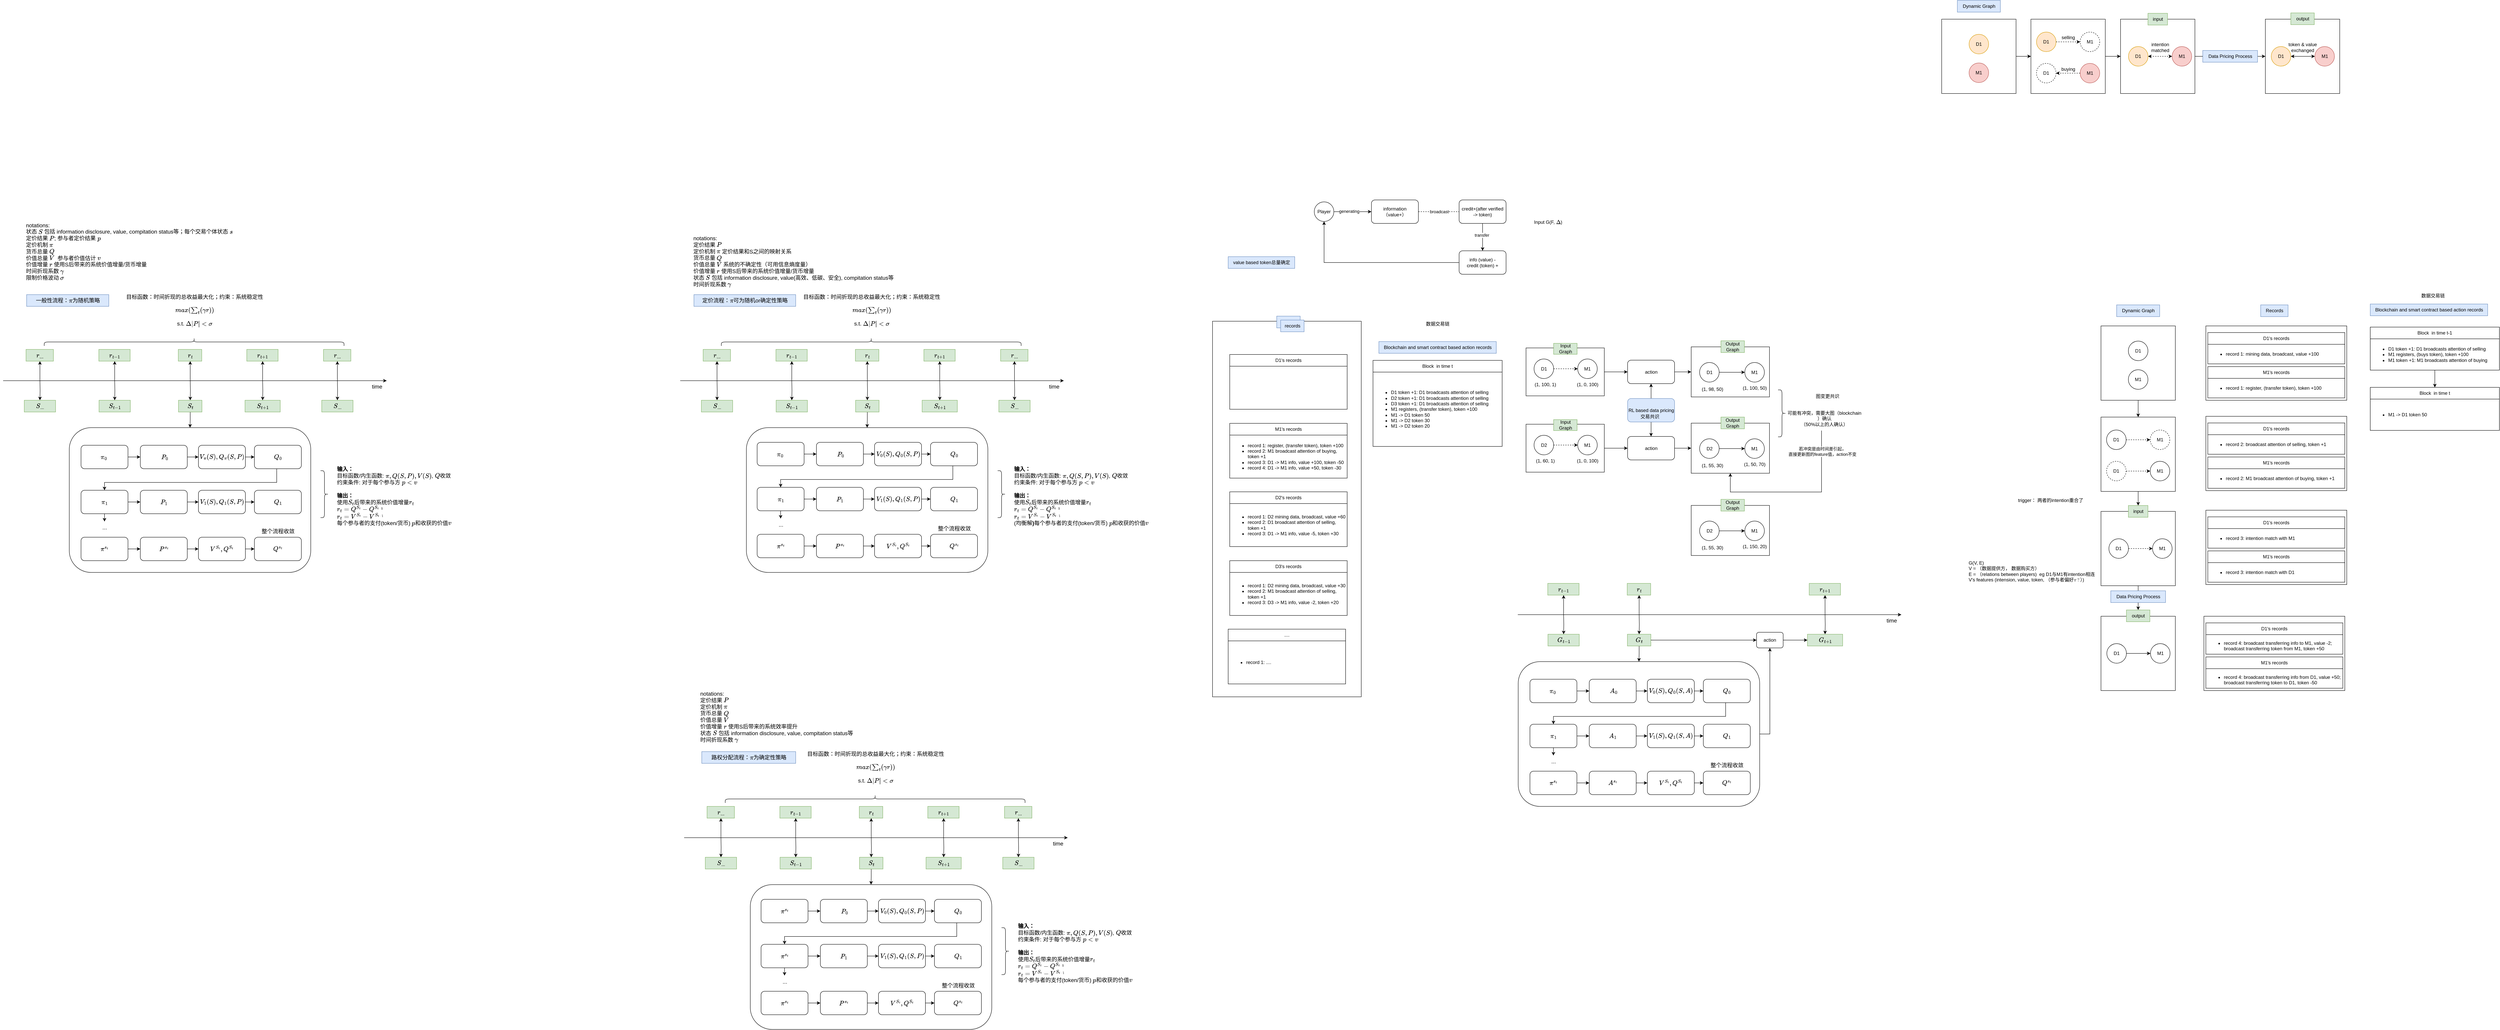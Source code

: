 <mxfile version="20.5.3" type="github">
  <diagram id="Or33N8EPDJmIvoWpYCI0" name="Page-1">
    <mxGraphModel dx="3041" dy="2422" grid="1" gridSize="10" guides="1" tooltips="1" connect="1" arrows="1" fold="1" page="1" pageScale="1" pageWidth="827" pageHeight="1169" math="1" shadow="0">
      <root>
        <mxCell id="0" />
        <mxCell id="1" parent="0" />
        <mxCell id="X3RYDtgnWogj_C9smcL8-48" value="" style="rounded=0;whiteSpace=wrap;html=1;fillColor=none;" parent="1" vertex="1">
          <mxGeometry x="4750" y="-412" width="190" height="190" as="geometry" />
        </mxCell>
        <mxCell id="X3RYDtgnWogj_C9smcL8-21" value="" style="rounded=0;whiteSpace=wrap;html=1;fillColor=none;" parent="1" vertex="1">
          <mxGeometry x="4968" y="843" width="360" height="190" as="geometry" />
        </mxCell>
        <mxCell id="X3RYDtgnWogj_C9smcL8-15" value="" style="rounded=0;whiteSpace=wrap;html=1;fillColor=none;" parent="1" vertex="1">
          <mxGeometry x="4968" y="603" width="360" height="190" as="geometry" />
        </mxCell>
        <mxCell id="BjseaTSlBe1rgTazhE21-44" value="" style="rounded=0;whiteSpace=wrap;html=1;fillColor=none;" parent="1" vertex="1">
          <mxGeometry x="3653" y="425.51" width="200" height="128" as="geometry" />
        </mxCell>
        <mxCell id="BjseaTSlBe1rgTazhE21-50" value="" style="rounded=0;whiteSpace=wrap;html=1;fillColor=none;" parent="1" vertex="1">
          <mxGeometry x="2430" y="360" width="380" height="960" as="geometry" />
        </mxCell>
        <mxCell id="RMTEwnq6Q48EXE_4IK2A-1" value="" style="endArrow=classic;html=1;rounded=0;fontSize=14;" parent="1" edge="1">
          <mxGeometry width="50" height="50" relative="1" as="geometry">
            <mxPoint x="-660" y="512" as="sourcePoint" />
            <mxPoint x="320" y="512" as="targetPoint" />
          </mxGeometry>
        </mxCell>
        <mxCell id="RMTEwnq6Q48EXE_4IK2A-2" value="time" style="text;html=1;align=center;verticalAlign=middle;resizable=0;points=[];autosize=1;strokeColor=none;fillColor=none;fontSize=14;" parent="1" vertex="1">
          <mxGeometry x="270" y="512" width="50" height="30" as="geometry" />
        </mxCell>
        <mxCell id="RMTEwnq6Q48EXE_4IK2A-36" value="" style="rounded=1;whiteSpace=wrap;html=1;fontSize=14;" parent="1" vertex="1">
          <mxGeometry x="-491" y="632" width="617" height="370" as="geometry" />
        </mxCell>
        <mxCell id="RMTEwnq6Q48EXE_4IK2A-37" value="" style="edgeStyle=orthogonalEdgeStyle;rounded=0;orthogonalLoop=1;jettySize=auto;html=1;fontSize=14;" parent="1" source="RMTEwnq6Q48EXE_4IK2A-38" target="RMTEwnq6Q48EXE_4IK2A-40" edge="1">
          <mxGeometry relative="1" as="geometry" />
        </mxCell>
        <mxCell id="RMTEwnq6Q48EXE_4IK2A-38" value="\(\pi_0\)&amp;nbsp;" style="rounded=1;whiteSpace=wrap;html=1;fontSize=14;" parent="1" vertex="1">
          <mxGeometry x="-461" y="677" width="120" height="60" as="geometry" />
        </mxCell>
        <mxCell id="RMTEwnq6Q48EXE_4IK2A-39" value="" style="edgeStyle=orthogonalEdgeStyle;rounded=0;orthogonalLoop=1;jettySize=auto;html=1;fontSize=14;" parent="1" source="RMTEwnq6Q48EXE_4IK2A-40" target="RMTEwnq6Q48EXE_4IK2A-43" edge="1">
          <mxGeometry relative="1" as="geometry" />
        </mxCell>
        <mxCell id="RMTEwnq6Q48EXE_4IK2A-40" value="&amp;nbsp;\(P_0\)" style="rounded=1;whiteSpace=wrap;html=1;fontSize=14;" parent="1" vertex="1">
          <mxGeometry x="-309.5" y="677" width="120" height="60" as="geometry" />
        </mxCell>
        <mxCell id="RMTEwnq6Q48EXE_4IK2A-42" value="" style="edgeStyle=orthogonalEdgeStyle;rounded=0;orthogonalLoop=1;jettySize=auto;html=1;fontSize=14;" parent="1" source="RMTEwnq6Q48EXE_4IK2A-43" target="RMTEwnq6Q48EXE_4IK2A-45" edge="1">
          <mxGeometry relative="1" as="geometry" />
        </mxCell>
        <mxCell id="RMTEwnq6Q48EXE_4IK2A-43" value="\(V_\pi(S), Q_\pi(S, P)\)" style="rounded=1;whiteSpace=wrap;html=1;fontSize=14;" parent="1" vertex="1">
          <mxGeometry x="-161" y="677" width="120" height="60" as="geometry" />
        </mxCell>
        <mxCell id="RMTEwnq6Q48EXE_4IK2A-44" value="" style="edgeStyle=orthogonalEdgeStyle;rounded=0;orthogonalLoop=1;jettySize=auto;html=1;fontSize=14;" parent="1" source="RMTEwnq6Q48EXE_4IK2A-45" target="RMTEwnq6Q48EXE_4IK2A-47" edge="1">
          <mxGeometry relative="1" as="geometry">
            <Array as="points">
              <mxPoint x="39" y="772" />
              <mxPoint x="-401" y="772" />
            </Array>
          </mxGeometry>
        </mxCell>
        <mxCell id="RMTEwnq6Q48EXE_4IK2A-45" value="\(Q_0\)" style="whiteSpace=wrap;html=1;rounded=1;fontSize=14;" parent="1" vertex="1">
          <mxGeometry x="-18" y="677" width="120" height="60" as="geometry" />
        </mxCell>
        <mxCell id="RMTEwnq6Q48EXE_4IK2A-51" value="" style="edgeStyle=orthogonalEdgeStyle;rounded=0;orthogonalLoop=1;jettySize=auto;html=1;fontSize=14;" parent="1" source="RMTEwnq6Q48EXE_4IK2A-47" target="RMTEwnq6Q48EXE_4IK2A-50" edge="1">
          <mxGeometry relative="1" as="geometry" />
        </mxCell>
        <mxCell id="RMTEwnq6Q48EXE_4IK2A-60" value="" style="edgeStyle=orthogonalEdgeStyle;rounded=0;orthogonalLoop=1;jettySize=auto;html=1;fontSize=14;" parent="1" source="RMTEwnq6Q48EXE_4IK2A-47" edge="1">
          <mxGeometry relative="1" as="geometry">
            <mxPoint x="-401" y="872" as="targetPoint" />
          </mxGeometry>
        </mxCell>
        <mxCell id="RMTEwnq6Q48EXE_4IK2A-47" value="\(\pi_1\)" style="whiteSpace=wrap;html=1;rounded=1;fontSize=14;" parent="1" vertex="1">
          <mxGeometry x="-461" y="792" width="120" height="60" as="geometry" />
        </mxCell>
        <mxCell id="RMTEwnq6Q48EXE_4IK2A-48" value="一般性流程：\(\pi\)为随机策略" style="text;html=1;align=center;verticalAlign=middle;resizable=0;points=[];autosize=1;strokeColor=#6c8ebf;fillColor=#dae8fc;fontSize=14;" parent="1" vertex="1">
          <mxGeometry x="-600" y="292" width="210" height="30" as="geometry" />
        </mxCell>
        <mxCell id="RMTEwnq6Q48EXE_4IK2A-54" value="" style="edgeStyle=orthogonalEdgeStyle;rounded=0;orthogonalLoop=1;jettySize=auto;html=1;fontSize=14;" parent="1" source="RMTEwnq6Q48EXE_4IK2A-50" target="RMTEwnq6Q48EXE_4IK2A-53" edge="1">
          <mxGeometry relative="1" as="geometry" />
        </mxCell>
        <mxCell id="RMTEwnq6Q48EXE_4IK2A-50" value="\(P_1\)" style="whiteSpace=wrap;html=1;rounded=1;fontSize=14;" parent="1" vertex="1">
          <mxGeometry x="-309.5" y="792" width="120" height="60" as="geometry" />
        </mxCell>
        <mxCell id="RMTEwnq6Q48EXE_4IK2A-52" value="&lt;div style=&quot;text-align: left; font-size: 14px;&quot;&gt;notations:&lt;/div&gt;&lt;div style=&quot;text-align: left;&quot;&gt;状态 \(S\) 包括 information disclosure, value, compitation status等；每个交易个体状态 \(s\)&lt;span style=&quot;background-color: initial;&quot;&gt;&amp;nbsp;&lt;/span&gt;&lt;/div&gt;&lt;span style=&quot;font-size: 14px;&quot;&gt;&lt;div style=&quot;text-align: left; font-size: 14px;&quot;&gt;定价结果 \(P\);&amp;nbsp;&lt;span style=&quot;background-color: initial;&quot;&gt;参与者定价结果 \(p\)&lt;/span&gt;&lt;/div&gt;&lt;div style=&quot;text-align: left; font-size: 14px;&quot;&gt;定价机制 \(\pi\)&lt;/div&gt;&lt;div style=&quot;text-align: left; font-size: 14px;&quot;&gt;货币总量 \(Q\)&lt;/div&gt;&lt;div style=&quot;text-align: left; font-size: 14px;&quot;&gt;价值总量 \(V\)&amp;nbsp; 参与者价值估计 \(v\)&lt;/div&gt;&lt;div style=&quot;text-align: left; font-size: 14px;&quot;&gt;价值增量 \(r\) 使用S后带来的系统价值增量/货币增量&lt;/div&gt;&lt;div style=&quot;text-align: left; font-size: 14px;&quot;&gt;&lt;span style=&quot;background-color: initial;&quot;&gt;时间折现系数 \(\gamma\)&lt;/span&gt;&lt;br&gt;&lt;/div&gt;&lt;div style=&quot;text-align: left; font-size: 14px;&quot;&gt;&lt;span style=&quot;text-align: center; font-size: 14px;&quot;&gt;&lt;div style=&quot;text-align: left; font-size: 14px;&quot;&gt;限制价格波动 \(\sigma\)&lt;/div&gt;&lt;/span&gt;&lt;span style=&quot;text-align: center; font-size: 14px;&quot;&gt;&lt;/span&gt;&lt;/div&gt;&lt;br style=&quot;font-size: 14px;&quot;&gt;&lt;/span&gt;" style="text;html=1;align=center;verticalAlign=middle;resizable=0;points=[];autosize=1;strokeColor=none;fillColor=none;fontSize=14;" parent="1" vertex="1">
          <mxGeometry x="-631" y="100" width="590" height="180" as="geometry" />
        </mxCell>
        <mxCell id="RMTEwnq6Q48EXE_4IK2A-57" value="" style="edgeStyle=orthogonalEdgeStyle;rounded=0;orthogonalLoop=1;jettySize=auto;html=1;fontSize=14;" parent="1" source="RMTEwnq6Q48EXE_4IK2A-53" target="RMTEwnq6Q48EXE_4IK2A-56" edge="1">
          <mxGeometry relative="1" as="geometry" />
        </mxCell>
        <mxCell id="RMTEwnq6Q48EXE_4IK2A-53" value="\(V_1(S), Q_1(S, P)\)" style="whiteSpace=wrap;html=1;rounded=1;fontSize=14;" parent="1" vertex="1">
          <mxGeometry x="-161" y="792" width="120" height="60" as="geometry" />
        </mxCell>
        <mxCell id="RMTEwnq6Q48EXE_4IK2A-56" value="\(Q_1\)" style="whiteSpace=wrap;html=1;rounded=1;fontSize=14;" parent="1" vertex="1">
          <mxGeometry x="-18" y="792" width="120" height="60" as="geometry" />
        </mxCell>
        <mxCell id="RMTEwnq6Q48EXE_4IK2A-61" value="..." style="text;html=1;align=center;verticalAlign=middle;resizable=0;points=[];autosize=1;strokeColor=none;fillColor=none;fontSize=14;" parent="1" vertex="1">
          <mxGeometry x="-421" y="872" width="40" height="30" as="geometry" />
        </mxCell>
        <mxCell id="RMTEwnq6Q48EXE_4IK2A-62" value="整个流程收敛" style="text;html=1;align=center;verticalAlign=middle;resizable=0;points=[];autosize=1;strokeColor=none;fillColor=none;fontSize=14;" parent="1" vertex="1">
          <mxGeometry x="-13" y="882" width="110" height="30" as="geometry" />
        </mxCell>
        <mxCell id="RMTEwnq6Q48EXE_4IK2A-63" value="" style="edgeStyle=orthogonalEdgeStyle;rounded=0;orthogonalLoop=1;jettySize=auto;html=1;fontSize=14;" parent="1" source="RMTEwnq6Q48EXE_4IK2A-65" target="RMTEwnq6Q48EXE_4IK2A-67" edge="1">
          <mxGeometry relative="1" as="geometry" />
        </mxCell>
        <mxCell id="RMTEwnq6Q48EXE_4IK2A-65" value="\(\pi^{s_t}\)" style="whiteSpace=wrap;html=1;rounded=1;fontSize=14;" parent="1" vertex="1">
          <mxGeometry x="-461" y="912" width="120" height="60" as="geometry" />
        </mxCell>
        <mxCell id="RMTEwnq6Q48EXE_4IK2A-66" value="" style="edgeStyle=orthogonalEdgeStyle;rounded=0;orthogonalLoop=1;jettySize=auto;html=1;fontSize=14;" parent="1" source="RMTEwnq6Q48EXE_4IK2A-67" target="RMTEwnq6Q48EXE_4IK2A-69" edge="1">
          <mxGeometry relative="1" as="geometry" />
        </mxCell>
        <mxCell id="RMTEwnq6Q48EXE_4IK2A-67" value="\(P^{s_t}\)" style="whiteSpace=wrap;html=1;rounded=1;fontSize=14;" parent="1" vertex="1">
          <mxGeometry x="-309.5" y="912" width="120" height="60" as="geometry" />
        </mxCell>
        <mxCell id="RMTEwnq6Q48EXE_4IK2A-68" value="" style="edgeStyle=orthogonalEdgeStyle;rounded=0;orthogonalLoop=1;jettySize=auto;html=1;fontSize=14;" parent="1" source="RMTEwnq6Q48EXE_4IK2A-69" target="RMTEwnq6Q48EXE_4IK2A-70" edge="1">
          <mxGeometry relative="1" as="geometry" />
        </mxCell>
        <mxCell id="RMTEwnq6Q48EXE_4IK2A-69" value="\(V^{S_t}, Q^{S_t}\)" style="whiteSpace=wrap;html=1;rounded=1;fontSize=14;" parent="1" vertex="1">
          <mxGeometry x="-161" y="912" width="120" height="60" as="geometry" />
        </mxCell>
        <mxCell id="RMTEwnq6Q48EXE_4IK2A-70" value="\(Q^{s_t}&lt;br style=&quot;font-size: 14px;&quot;&gt;\)" style="whiteSpace=wrap;html=1;rounded=1;fontSize=14;" parent="1" vertex="1">
          <mxGeometry x="-18" y="912" width="120" height="60" as="geometry" />
        </mxCell>
        <mxCell id="858yGKSQ8MIp0IXCv4UQ-4" value="" style="edgeStyle=orthogonalEdgeStyle;rounded=0;orthogonalLoop=1;jettySize=auto;html=1;fontSize=14;" parent="1" source="RMTEwnq6Q48EXE_4IK2A-76" target="RMTEwnq6Q48EXE_4IK2A-36" edge="1">
          <mxGeometry relative="1" as="geometry" />
        </mxCell>
        <mxCell id="RMTEwnq6Q48EXE_4IK2A-77" value="&lt;div style=&quot;font-size: 14px;&quot;&gt;目标函数：&lt;span style=&quot;orphans: 2; widows: 2; font-size: 14px;&quot;&gt;时间折现的总收益最大化；约束：系统稳定性&lt;/span&gt;&lt;/div&gt;&lt;div style=&quot;font-size: 14px;&quot;&gt;&lt;span style=&quot;orphans: 2; widows: 2; font-size: 14px;&quot;&gt;&lt;br style=&quot;font-size: 14px;&quot;&gt;&lt;/span&gt;&lt;/div&gt;&lt;div style=&quot;font-size: 14px;&quot;&gt;\(max(\sum_t(\gamma r))\)&lt;/div&gt;&lt;div style=&quot;font-size: 14px;&quot;&gt;&lt;br style=&quot;font-size: 14px;&quot;&gt;&lt;/div&gt;&lt;div style=&quot;font-size: 14px;&quot;&gt;s.t. \(\Delta|P|&amp;lt;\sigma\)&lt;/div&gt;" style="text;html=1;align=center;verticalAlign=middle;resizable=0;points=[];autosize=1;strokeColor=none;fillColor=none;fontSize=14;" parent="1" vertex="1">
          <mxGeometry x="-356" y="287" width="370" height="90" as="geometry" />
        </mxCell>
        <mxCell id="RMTEwnq6Q48EXE_4IK2A-78" value="" style="shape=curlyBracket;whiteSpace=wrap;html=1;rounded=1;flipH=1;rotation=-90;fontSize=14;" parent="1" vertex="1">
          <mxGeometry x="-182" y="30" width="20" height="766" as="geometry" />
        </mxCell>
        <mxCell id="858yGKSQ8MIp0IXCv4UQ-1" value="" style="shape=curlyBracket;whiteSpace=wrap;html=1;rounded=1;rotation=-180;fontSize=14;" parent="1" vertex="1">
          <mxGeometry x="151" y="742" width="20" height="120" as="geometry" />
        </mxCell>
        <mxCell id="858yGKSQ8MIp0IXCv4UQ-2" value="&lt;b style=&quot;font-size: 14px;&quot;&gt;输入：&lt;br style=&quot;font-size: 14px;&quot;&gt;&lt;/b&gt;目标函数/内生函数: \(\pi, Q(S,P), V(S)\), \(Q\)收敛&lt;br style=&quot;font-size: 14px;&quot;&gt;约束条件: 对于每个参与方 \(p&amp;lt;v\)&amp;nbsp;&lt;br style=&quot;font-size: 14px;&quot;&gt;&lt;br style=&quot;font-size: 14px;&quot;&gt;&lt;b style=&quot;font-size: 14px;&quot;&gt;输出：&lt;br style=&quot;font-size: 14px;&quot;&gt;&lt;/b&gt;使用\(S_t\)后带来的系统价值增量\(r_t\)&lt;br style=&quot;font-size: 14px;&quot;&gt;\(r_t=Q^{S_t}-Q^{S_{t-1}}\)&lt;br style=&quot;font-size: 14px;&quot;&gt;\(r_t=V^{S_t}-V^{S_{t-1}}\)&lt;br style=&quot;font-size: 14px;&quot;&gt;每个参与者的支付(token/货币) \(p\)和收获的价值\(v\)" style="text;html=1;align=left;verticalAlign=middle;resizable=0;points=[];autosize=1;strokeColor=none;fillColor=none;fontSize=14;" parent="1" vertex="1">
          <mxGeometry x="191" y="727" width="350" height="160" as="geometry" />
        </mxCell>
        <mxCell id="858yGKSQ8MIp0IXCv4UQ-19" value="" style="group;fontSize=14;" parent="1" vertex="1" connectable="0">
          <mxGeometry x="-27" y="432" width="75" height="160" as="geometry" />
        </mxCell>
        <mxCell id="858yGKSQ8MIp0IXCv4UQ-15" value="" style="edgeStyle=orthogonalEdgeStyle;rounded=0;orthogonalLoop=1;jettySize=auto;html=1;fontSize=14;" parent="858yGKSQ8MIp0IXCv4UQ-19" target="858yGKSQ8MIp0IXCv4UQ-18" edge="1">
          <mxGeometry relative="1" as="geometry">
            <mxPoint x="30" y="80" as="sourcePoint" />
            <mxPoint x="29.5" y="30" as="targetPoint" />
            <Array as="points">
              <mxPoint x="30" y="55" />
              <mxPoint x="30" y="55" />
            </Array>
          </mxGeometry>
        </mxCell>
        <mxCell id="858yGKSQ8MIp0IXCv4UQ-16" value="\(S_{t+1}\)" style="text;html=1;align=center;verticalAlign=middle;resizable=0;points=[];autosize=1;strokeColor=#82b366;fillColor=#d5e8d4;fontSize=14;" parent="858yGKSQ8MIp0IXCv4UQ-19" vertex="1">
          <mxGeometry x="-15" y="130" width="90" height="30" as="geometry" />
        </mxCell>
        <mxCell id="858yGKSQ8MIp0IXCv4UQ-17" value="" style="edgeStyle=orthogonalEdgeStyle;rounded=0;orthogonalLoop=1;jettySize=auto;html=1;fontSize=14;" parent="858yGKSQ8MIp0IXCv4UQ-19" target="858yGKSQ8MIp0IXCv4UQ-16" edge="1">
          <mxGeometry relative="1" as="geometry">
            <mxPoint x="30" y="80" as="sourcePoint" />
            <mxPoint x="39.514" y="40" as="targetPoint" />
          </mxGeometry>
        </mxCell>
        <mxCell id="858yGKSQ8MIp0IXCv4UQ-18" value="\(r_{t+1}\)" style="text;html=1;align=center;verticalAlign=middle;resizable=0;points=[];autosize=1;strokeColor=#82b366;fillColor=#d5e8d4;fontSize=14;" parent="858yGKSQ8MIp0IXCv4UQ-19" vertex="1">
          <mxGeometry x="-10.5" width="80" height="30" as="geometry" />
        </mxCell>
        <mxCell id="858yGKSQ8MIp0IXCv4UQ-21" value="" style="group;fontSize=14;" parent="1" vertex="1" connectable="0">
          <mxGeometry x="-405" y="432" width="70" height="160" as="geometry" />
        </mxCell>
        <mxCell id="858yGKSQ8MIp0IXCv4UQ-11" value="" style="edgeStyle=orthogonalEdgeStyle;rounded=0;orthogonalLoop=1;jettySize=auto;html=1;fontSize=14;" parent="858yGKSQ8MIp0IXCv4UQ-21" target="858yGKSQ8MIp0IXCv4UQ-14" edge="1">
          <mxGeometry relative="1" as="geometry">
            <mxPoint x="30" y="80" as="sourcePoint" />
            <mxPoint x="29.5" y="30" as="targetPoint" />
            <Array as="points">
              <mxPoint x="30" y="55" />
              <mxPoint x="30" y="55" />
            </Array>
          </mxGeometry>
        </mxCell>
        <mxCell id="858yGKSQ8MIp0IXCv4UQ-12" value="\(S_{t-1}\)" style="text;html=1;align=center;verticalAlign=middle;resizable=0;points=[];autosize=1;strokeColor=#82b366;fillColor=#d5e8d4;fontSize=14;" parent="858yGKSQ8MIp0IXCv4UQ-21" vertex="1">
          <mxGeometry x="-10" y="130" width="80" height="30" as="geometry" />
        </mxCell>
        <mxCell id="858yGKSQ8MIp0IXCv4UQ-13" value="" style="edgeStyle=orthogonalEdgeStyle;rounded=0;orthogonalLoop=1;jettySize=auto;html=1;fontSize=14;" parent="858yGKSQ8MIp0IXCv4UQ-21" target="858yGKSQ8MIp0IXCv4UQ-12" edge="1">
          <mxGeometry relative="1" as="geometry">
            <mxPoint x="30" y="80" as="sourcePoint" />
            <mxPoint x="39.514" y="40" as="targetPoint" />
          </mxGeometry>
        </mxCell>
        <mxCell id="858yGKSQ8MIp0IXCv4UQ-14" value="\(r_{t-1}\)" style="text;html=1;align=center;verticalAlign=middle;resizable=0;points=[];autosize=1;strokeColor=#82b366;fillColor=#d5e8d4;fontSize=14;" parent="858yGKSQ8MIp0IXCv4UQ-21" vertex="1">
          <mxGeometry x="-10.5" width="80" height="30" as="geometry" />
        </mxCell>
        <mxCell id="858yGKSQ8MIp0IXCv4UQ-22" value="" style="group;fontSize=14;" parent="1" vertex="1" connectable="0">
          <mxGeometry x="-596" y="432" width="70" height="160" as="geometry" />
        </mxCell>
        <mxCell id="858yGKSQ8MIp0IXCv4UQ-23" value="" style="edgeStyle=orthogonalEdgeStyle;rounded=0;orthogonalLoop=1;jettySize=auto;html=1;fontSize=14;" parent="858yGKSQ8MIp0IXCv4UQ-22" target="858yGKSQ8MIp0IXCv4UQ-26" edge="1">
          <mxGeometry relative="1" as="geometry">
            <mxPoint x="30" y="80" as="sourcePoint" />
            <mxPoint x="29.5" y="30" as="targetPoint" />
            <Array as="points">
              <mxPoint x="30" y="55" />
              <mxPoint x="30" y="55" />
            </Array>
          </mxGeometry>
        </mxCell>
        <mxCell id="858yGKSQ8MIp0IXCv4UQ-24" value="\(S_{...}\)" style="text;html=1;align=center;verticalAlign=middle;resizable=0;points=[];autosize=1;strokeColor=#82b366;fillColor=#d5e8d4;fontSize=14;" parent="858yGKSQ8MIp0IXCv4UQ-22" vertex="1">
          <mxGeometry x="-10" y="130" width="80" height="30" as="geometry" />
        </mxCell>
        <mxCell id="858yGKSQ8MIp0IXCv4UQ-25" value="" style="edgeStyle=orthogonalEdgeStyle;rounded=0;orthogonalLoop=1;jettySize=auto;html=1;fontSize=14;" parent="858yGKSQ8MIp0IXCv4UQ-22" target="858yGKSQ8MIp0IXCv4UQ-24" edge="1">
          <mxGeometry relative="1" as="geometry">
            <mxPoint x="30" y="80" as="sourcePoint" />
            <mxPoint x="39.514" y="40" as="targetPoint" />
          </mxGeometry>
        </mxCell>
        <mxCell id="858yGKSQ8MIp0IXCv4UQ-26" value="\(r_{...}\)" style="text;html=1;align=center;verticalAlign=middle;resizable=0;points=[];autosize=1;strokeColor=#82b366;fillColor=#d5e8d4;fontSize=14;" parent="858yGKSQ8MIp0IXCv4UQ-22" vertex="1">
          <mxGeometry x="-5.5" width="70" height="30" as="geometry" />
        </mxCell>
        <mxCell id="858yGKSQ8MIp0IXCv4UQ-27" value="" style="group;fontSize=14;" parent="1" vertex="1" connectable="0">
          <mxGeometry x="164" y="432" width="70" height="160" as="geometry" />
        </mxCell>
        <mxCell id="858yGKSQ8MIp0IXCv4UQ-28" value="" style="edgeStyle=orthogonalEdgeStyle;rounded=0;orthogonalLoop=1;jettySize=auto;html=1;fontSize=14;" parent="858yGKSQ8MIp0IXCv4UQ-27" target="858yGKSQ8MIp0IXCv4UQ-31" edge="1">
          <mxGeometry relative="1" as="geometry">
            <mxPoint x="30" y="80" as="sourcePoint" />
            <mxPoint x="29.5" y="30" as="targetPoint" />
            <Array as="points">
              <mxPoint x="30" y="55" />
              <mxPoint x="30" y="55" />
            </Array>
          </mxGeometry>
        </mxCell>
        <mxCell id="858yGKSQ8MIp0IXCv4UQ-29" value="\(S_{...}\)" style="text;html=1;align=center;verticalAlign=middle;resizable=0;points=[];autosize=1;strokeColor=#82b366;fillColor=#d5e8d4;fontSize=14;" parent="858yGKSQ8MIp0IXCv4UQ-27" vertex="1">
          <mxGeometry x="-10" y="130" width="80" height="30" as="geometry" />
        </mxCell>
        <mxCell id="858yGKSQ8MIp0IXCv4UQ-30" value="" style="edgeStyle=orthogonalEdgeStyle;rounded=0;orthogonalLoop=1;jettySize=auto;html=1;fontSize=14;" parent="858yGKSQ8MIp0IXCv4UQ-27" target="858yGKSQ8MIp0IXCv4UQ-29" edge="1">
          <mxGeometry relative="1" as="geometry">
            <mxPoint x="30" y="80" as="sourcePoint" />
            <mxPoint x="39.514" y="40" as="targetPoint" />
          </mxGeometry>
        </mxCell>
        <mxCell id="858yGKSQ8MIp0IXCv4UQ-31" value="\(r_{...}\)" style="text;html=1;align=center;verticalAlign=middle;resizable=0;points=[];autosize=1;strokeColor=#82b366;fillColor=#d5e8d4;fontSize=14;" parent="858yGKSQ8MIp0IXCv4UQ-27" vertex="1">
          <mxGeometry x="-5.5" width="70" height="30" as="geometry" />
        </mxCell>
        <mxCell id="858yGKSQ8MIp0IXCv4UQ-32" value="" style="group;fontSize=14;" parent="1" vertex="1" connectable="0">
          <mxGeometry x="-212" y="432" width="60" height="160" as="geometry" />
        </mxCell>
        <mxCell id="RMTEwnq6Q48EXE_4IK2A-75" value="" style="edgeStyle=orthogonalEdgeStyle;rounded=0;orthogonalLoop=1;jettySize=auto;html=1;fontSize=14;" parent="858yGKSQ8MIp0IXCv4UQ-32" target="858yGKSQ8MIp0IXCv4UQ-6" edge="1">
          <mxGeometry relative="1" as="geometry">
            <mxPoint x="30" y="80" as="sourcePoint" />
            <mxPoint x="29.5" y="30" as="targetPoint" />
            <Array as="points">
              <mxPoint x="30" y="55" />
              <mxPoint x="30" y="55" />
            </Array>
          </mxGeometry>
        </mxCell>
        <mxCell id="RMTEwnq6Q48EXE_4IK2A-76" value="\(S_t\)" style="text;html=1;align=center;verticalAlign=middle;resizable=0;points=[];autosize=1;strokeColor=#82b366;fillColor=#d5e8d4;fontSize=14;" parent="858yGKSQ8MIp0IXCv4UQ-32" vertex="1">
          <mxGeometry y="130" width="60" height="30" as="geometry" />
        </mxCell>
        <mxCell id="858yGKSQ8MIp0IXCv4UQ-5" value="" style="edgeStyle=orthogonalEdgeStyle;rounded=0;orthogonalLoop=1;jettySize=auto;html=1;fontSize=14;" parent="858yGKSQ8MIp0IXCv4UQ-32" target="RMTEwnq6Q48EXE_4IK2A-76" edge="1">
          <mxGeometry relative="1" as="geometry">
            <mxPoint x="30" y="80" as="sourcePoint" />
            <mxPoint x="39.514" y="40" as="targetPoint" />
          </mxGeometry>
        </mxCell>
        <mxCell id="858yGKSQ8MIp0IXCv4UQ-6" value="\(r_t\)" style="text;html=1;align=center;verticalAlign=middle;resizable=0;points=[];autosize=1;strokeColor=#82b366;fillColor=#d5e8d4;fontSize=14;" parent="858yGKSQ8MIp0IXCv4UQ-32" vertex="1">
          <mxGeometry x="-0.5" width="60" height="30" as="geometry" />
        </mxCell>
        <mxCell id="858yGKSQ8MIp0IXCv4UQ-94" value="" style="group;fontSize=14;" parent="1" vertex="1" connectable="0">
          <mxGeometry x="1070" y="92" width="1251" height="910" as="geometry" />
        </mxCell>
        <mxCell id="858yGKSQ8MIp0IXCv4UQ-33" value="" style="endArrow=classic;html=1;rounded=0;fontSize=14;" parent="858yGKSQ8MIp0IXCv4UQ-94" edge="1">
          <mxGeometry width="50" height="50" relative="1" as="geometry">
            <mxPoint y="420.0" as="sourcePoint" />
            <mxPoint x="980" y="420.0" as="targetPoint" />
          </mxGeometry>
        </mxCell>
        <mxCell id="858yGKSQ8MIp0IXCv4UQ-34" value="time" style="text;html=1;align=center;verticalAlign=middle;resizable=0;points=[];autosize=1;strokeColor=none;fillColor=none;fontSize=14;" parent="858yGKSQ8MIp0IXCv4UQ-94" vertex="1">
          <mxGeometry x="930" y="420" width="50" height="30" as="geometry" />
        </mxCell>
        <mxCell id="858yGKSQ8MIp0IXCv4UQ-35" value="" style="rounded=1;whiteSpace=wrap;html=1;fontSize=14;" parent="858yGKSQ8MIp0IXCv4UQ-94" vertex="1">
          <mxGeometry x="169" y="540" width="617" height="370" as="geometry" />
        </mxCell>
        <mxCell id="858yGKSQ8MIp0IXCv4UQ-47" value="定价流程：\(\pi\)可为随机or确定性策略" style="text;html=1;align=center;verticalAlign=middle;resizable=0;points=[];autosize=1;strokeColor=#6c8ebf;fillColor=#dae8fc;fontSize=14;" parent="858yGKSQ8MIp0IXCv4UQ-94" vertex="1">
          <mxGeometry x="35" y="200" width="260" height="30" as="geometry" />
        </mxCell>
        <mxCell id="858yGKSQ8MIp0IXCv4UQ-50" value="&lt;div style=&quot;text-align: left; font-size: 14px;&quot;&gt;notations:&amp;nbsp;&lt;/div&gt;&lt;span style=&quot;font-size: 14px;&quot;&gt;&lt;div style=&quot;text-align: left; font-size: 14px;&quot;&gt;定价结果 \(P\)&lt;/div&gt;&lt;div style=&quot;text-align: left; font-size: 14px;&quot;&gt;定价机制 \(\pi\) 定价结果和S之间的映射关系&lt;/div&gt;&lt;div style=&quot;text-align: left; font-size: 14px;&quot;&gt;货币总量 \(Q\) &amp;nbsp;&lt;/div&gt;&lt;div style=&quot;text-align: left; font-size: 14px;&quot;&gt;价值总量 \(V\) 系统的不确定性（可用信息熵度量）&lt;/div&gt;&lt;/span&gt;&lt;span style=&quot;font-size: 14px;&quot;&gt;&lt;div style=&quot;text-align: left; font-size: 14px;&quot;&gt;价值增量 \(r\) 使用S后带来的系统价值增量/货币增量&lt;/div&gt;&lt;div style=&quot;text-align: left; font-size: 14px;&quot;&gt;状态 \(S\) 包括 information disclosure, value(高效、低碳、安全), compitation status等&lt;/div&gt;&lt;div style=&quot;text-align: left; font-size: 14px;&quot;&gt;时间折现系数 \(\gamma\)&lt;/div&gt;&lt;/span&gt;&lt;span style=&quot;font-size: 14px;&quot;&gt;&lt;br style=&quot;font-size: 14px;&quot;&gt;&lt;/span&gt;" style="text;html=1;align=center;verticalAlign=middle;resizable=0;points=[];autosize=1;strokeColor=none;fillColor=none;fontSize=14;" parent="858yGKSQ8MIp0IXCv4UQ-94" vertex="1">
          <mxGeometry x="14" y="43" width="550" height="160" as="geometry" />
        </mxCell>
        <mxCell id="858yGKSQ8MIp0IXCv4UQ-64" value="" style="edgeStyle=orthogonalEdgeStyle;rounded=0;orthogonalLoop=1;jettySize=auto;html=1;fontSize=14;" parent="858yGKSQ8MIp0IXCv4UQ-94" source="858yGKSQ8MIp0IXCv4UQ-91" target="858yGKSQ8MIp0IXCv4UQ-35" edge="1">
          <mxGeometry relative="1" as="geometry" />
        </mxCell>
        <mxCell id="858yGKSQ8MIp0IXCv4UQ-65" value="&lt;div style=&quot;font-size: 14px;&quot;&gt;目标函数：&lt;span style=&quot;orphans: 2; widows: 2; font-size: 14px;&quot;&gt;时间折现的总收益最大化；约束：系统稳定性&lt;/span&gt;&lt;/div&gt;&lt;div style=&quot;font-size: 14px;&quot;&gt;&lt;span style=&quot;orphans: 2; widows: 2; font-size: 14px;&quot;&gt;&lt;br style=&quot;font-size: 14px;&quot;&gt;&lt;/span&gt;&lt;/div&gt;&lt;div style=&quot;font-size: 14px;&quot;&gt;\(max(\sum_t(\gamma r))\)&lt;/div&gt;&lt;div style=&quot;font-size: 14px;&quot;&gt;&lt;br style=&quot;font-size: 14px;&quot;&gt;&lt;/div&gt;&lt;div style=&quot;font-size: 14px;&quot;&gt;s.t. \(\Delta|P|&amp;lt;\sigma\)&lt;/div&gt;" style="text;html=1;align=center;verticalAlign=middle;resizable=0;points=[];autosize=1;strokeColor=none;fillColor=none;fontSize=14;" parent="858yGKSQ8MIp0IXCv4UQ-94" vertex="1">
          <mxGeometry x="304" y="195" width="370" height="90" as="geometry" />
        </mxCell>
        <mxCell id="858yGKSQ8MIp0IXCv4UQ-66" value="" style="shape=curlyBracket;whiteSpace=wrap;html=1;rounded=1;flipH=1;rotation=-90;fontSize=14;" parent="858yGKSQ8MIp0IXCv4UQ-94" vertex="1">
          <mxGeometry x="478" y="-62" width="20" height="766" as="geometry" />
        </mxCell>
        <mxCell id="858yGKSQ8MIp0IXCv4UQ-67" value="" style="shape=curlyBracket;whiteSpace=wrap;html=1;rounded=1;rotation=-180;fontSize=14;" parent="858yGKSQ8MIp0IXCv4UQ-94" vertex="1">
          <mxGeometry x="811" y="650" width="20" height="120" as="geometry" />
        </mxCell>
        <mxCell id="858yGKSQ8MIp0IXCv4UQ-68" value="&lt;b style=&quot;font-size: 14px;&quot;&gt;输入：&lt;br style=&quot;font-size: 14px;&quot;&gt;&lt;/b&gt;目标函数/内生函数: \(\pi, Q(S,P), V(S)\), \(Q\)收敛&lt;br style=&quot;font-size: 14px;&quot;&gt;约束条件: 对于每个参与方 \(p&amp;lt;v\)&amp;nbsp;&lt;br style=&quot;font-size: 14px;&quot;&gt;&lt;br style=&quot;font-size: 14px;&quot;&gt;&lt;b style=&quot;font-size: 14px;&quot;&gt;输出：&lt;br style=&quot;font-size: 14px;&quot;&gt;&lt;/b&gt;使用\(S_t\)后带来的系统价值增量\(r_t\)&lt;br style=&quot;font-size: 14px;&quot;&gt;\(r_t=Q^{S_t}-Q^{S_{t-1}}\)&lt;br style=&quot;font-size: 14px;&quot;&gt;\(r_t=V^{S_t}-V^{S_{t-1}}\)&lt;br style=&quot;font-size: 14px;&quot;&gt;(均衡解&lt;b style=&quot;font-size: 14px;&quot;&gt;)&lt;/b&gt;每个参与者的支付(token/货币) \(p\)和收获的价值\(v\)" style="text;html=1;align=left;verticalAlign=middle;resizable=0;points=[];autosize=1;strokeColor=none;fillColor=none;fontSize=14;" parent="858yGKSQ8MIp0IXCv4UQ-94" vertex="1">
          <mxGeometry x="851" y="635" width="400" height="160" as="geometry" />
        </mxCell>
        <mxCell id="858yGKSQ8MIp0IXCv4UQ-69" value="" style="group;fontSize=14;" parent="858yGKSQ8MIp0IXCv4UQ-94" vertex="1" connectable="0">
          <mxGeometry x="633" y="340" width="75" height="160" as="geometry" />
        </mxCell>
        <mxCell id="858yGKSQ8MIp0IXCv4UQ-70" value="" style="edgeStyle=orthogonalEdgeStyle;rounded=0;orthogonalLoop=1;jettySize=auto;html=1;fontSize=14;" parent="858yGKSQ8MIp0IXCv4UQ-69" target="858yGKSQ8MIp0IXCv4UQ-73" edge="1">
          <mxGeometry relative="1" as="geometry">
            <mxPoint x="30" y="80" as="sourcePoint" />
            <mxPoint x="29.5" y="30" as="targetPoint" />
            <Array as="points">
              <mxPoint x="30" y="55" />
              <mxPoint x="30" y="55" />
            </Array>
          </mxGeometry>
        </mxCell>
        <mxCell id="858yGKSQ8MIp0IXCv4UQ-71" value="\(S_{t+1}\)" style="text;html=1;align=center;verticalAlign=middle;resizable=0;points=[];autosize=1;strokeColor=#82b366;fillColor=#d5e8d4;fontSize=14;" parent="858yGKSQ8MIp0IXCv4UQ-69" vertex="1">
          <mxGeometry x="-15" y="130" width="90" height="30" as="geometry" />
        </mxCell>
        <mxCell id="858yGKSQ8MIp0IXCv4UQ-72" value="" style="edgeStyle=orthogonalEdgeStyle;rounded=0;orthogonalLoop=1;jettySize=auto;html=1;fontSize=14;" parent="858yGKSQ8MIp0IXCv4UQ-69" target="858yGKSQ8MIp0IXCv4UQ-71" edge="1">
          <mxGeometry relative="1" as="geometry">
            <mxPoint x="30" y="80" as="sourcePoint" />
            <mxPoint x="39.514" y="40" as="targetPoint" />
          </mxGeometry>
        </mxCell>
        <mxCell id="858yGKSQ8MIp0IXCv4UQ-73" value="\(r_{t+1}\)" style="text;html=1;align=center;verticalAlign=middle;resizable=0;points=[];autosize=1;strokeColor=#82b366;fillColor=#d5e8d4;fontSize=14;" parent="858yGKSQ8MIp0IXCv4UQ-69" vertex="1">
          <mxGeometry x="-10.5" width="80" height="30" as="geometry" />
        </mxCell>
        <mxCell id="858yGKSQ8MIp0IXCv4UQ-74" value="" style="group;fontSize=14;" parent="858yGKSQ8MIp0IXCv4UQ-94" vertex="1" connectable="0">
          <mxGeometry x="255" y="340" width="70" height="160" as="geometry" />
        </mxCell>
        <mxCell id="858yGKSQ8MIp0IXCv4UQ-75" value="" style="edgeStyle=orthogonalEdgeStyle;rounded=0;orthogonalLoop=1;jettySize=auto;html=1;fontSize=14;" parent="858yGKSQ8MIp0IXCv4UQ-74" target="858yGKSQ8MIp0IXCv4UQ-78" edge="1">
          <mxGeometry relative="1" as="geometry">
            <mxPoint x="30" y="80" as="sourcePoint" />
            <mxPoint x="29.5" y="30" as="targetPoint" />
            <Array as="points">
              <mxPoint x="30" y="55" />
              <mxPoint x="30" y="55" />
            </Array>
          </mxGeometry>
        </mxCell>
        <mxCell id="858yGKSQ8MIp0IXCv4UQ-76" value="\(S_{t-1}\)" style="text;html=1;align=center;verticalAlign=middle;resizable=0;points=[];autosize=1;strokeColor=#82b366;fillColor=#d5e8d4;fontSize=14;" parent="858yGKSQ8MIp0IXCv4UQ-74" vertex="1">
          <mxGeometry x="-10" y="130" width="80" height="30" as="geometry" />
        </mxCell>
        <mxCell id="858yGKSQ8MIp0IXCv4UQ-77" value="" style="edgeStyle=orthogonalEdgeStyle;rounded=0;orthogonalLoop=1;jettySize=auto;html=1;fontSize=14;" parent="858yGKSQ8MIp0IXCv4UQ-74" target="858yGKSQ8MIp0IXCv4UQ-76" edge="1">
          <mxGeometry relative="1" as="geometry">
            <mxPoint x="30" y="80" as="sourcePoint" />
            <mxPoint x="39.514" y="40" as="targetPoint" />
          </mxGeometry>
        </mxCell>
        <mxCell id="858yGKSQ8MIp0IXCv4UQ-78" value="\(r_{t-1}\)" style="text;html=1;align=center;verticalAlign=middle;resizable=0;points=[];autosize=1;strokeColor=#82b366;fillColor=#d5e8d4;fontSize=14;" parent="858yGKSQ8MIp0IXCv4UQ-74" vertex="1">
          <mxGeometry x="-10.5" width="80" height="30" as="geometry" />
        </mxCell>
        <mxCell id="858yGKSQ8MIp0IXCv4UQ-79" value="" style="group;fontSize=14;" parent="858yGKSQ8MIp0IXCv4UQ-94" vertex="1" connectable="0">
          <mxGeometry x="64" y="340" width="70" height="160" as="geometry" />
        </mxCell>
        <mxCell id="858yGKSQ8MIp0IXCv4UQ-80" value="" style="edgeStyle=orthogonalEdgeStyle;rounded=0;orthogonalLoop=1;jettySize=auto;html=1;fontSize=14;" parent="858yGKSQ8MIp0IXCv4UQ-79" target="858yGKSQ8MIp0IXCv4UQ-83" edge="1">
          <mxGeometry relative="1" as="geometry">
            <mxPoint x="30" y="80" as="sourcePoint" />
            <mxPoint x="29.5" y="30" as="targetPoint" />
            <Array as="points">
              <mxPoint x="30" y="55" />
              <mxPoint x="30" y="55" />
            </Array>
          </mxGeometry>
        </mxCell>
        <mxCell id="858yGKSQ8MIp0IXCv4UQ-81" value="\(S_{...}\)" style="text;html=1;align=center;verticalAlign=middle;resizable=0;points=[];autosize=1;strokeColor=#82b366;fillColor=#d5e8d4;fontSize=14;" parent="858yGKSQ8MIp0IXCv4UQ-79" vertex="1">
          <mxGeometry x="-10" y="130" width="80" height="30" as="geometry" />
        </mxCell>
        <mxCell id="858yGKSQ8MIp0IXCv4UQ-82" value="" style="edgeStyle=orthogonalEdgeStyle;rounded=0;orthogonalLoop=1;jettySize=auto;html=1;fontSize=14;" parent="858yGKSQ8MIp0IXCv4UQ-79" target="858yGKSQ8MIp0IXCv4UQ-81" edge="1">
          <mxGeometry relative="1" as="geometry">
            <mxPoint x="30" y="80" as="sourcePoint" />
            <mxPoint x="39.514" y="40" as="targetPoint" />
          </mxGeometry>
        </mxCell>
        <mxCell id="858yGKSQ8MIp0IXCv4UQ-83" value="\(r_{...}\)" style="text;html=1;align=center;verticalAlign=middle;resizable=0;points=[];autosize=1;strokeColor=#82b366;fillColor=#d5e8d4;fontSize=14;" parent="858yGKSQ8MIp0IXCv4UQ-79" vertex="1">
          <mxGeometry x="-5.5" width="70" height="30" as="geometry" />
        </mxCell>
        <mxCell id="858yGKSQ8MIp0IXCv4UQ-84" value="" style="group;fontSize=14;" parent="858yGKSQ8MIp0IXCv4UQ-94" vertex="1" connectable="0">
          <mxGeometry x="824" y="340" width="70" height="160" as="geometry" />
        </mxCell>
        <mxCell id="858yGKSQ8MIp0IXCv4UQ-85" value="" style="edgeStyle=orthogonalEdgeStyle;rounded=0;orthogonalLoop=1;jettySize=auto;html=1;fontSize=14;" parent="858yGKSQ8MIp0IXCv4UQ-84" target="858yGKSQ8MIp0IXCv4UQ-88" edge="1">
          <mxGeometry relative="1" as="geometry">
            <mxPoint x="30" y="80" as="sourcePoint" />
            <mxPoint x="29.5" y="30" as="targetPoint" />
            <Array as="points">
              <mxPoint x="30" y="55" />
              <mxPoint x="30" y="55" />
            </Array>
          </mxGeometry>
        </mxCell>
        <mxCell id="858yGKSQ8MIp0IXCv4UQ-86" value="\(S_{...}\)" style="text;html=1;align=center;verticalAlign=middle;resizable=0;points=[];autosize=1;strokeColor=#82b366;fillColor=#d5e8d4;fontSize=14;" parent="858yGKSQ8MIp0IXCv4UQ-84" vertex="1">
          <mxGeometry x="-10" y="130" width="80" height="30" as="geometry" />
        </mxCell>
        <mxCell id="858yGKSQ8MIp0IXCv4UQ-87" value="" style="edgeStyle=orthogonalEdgeStyle;rounded=0;orthogonalLoop=1;jettySize=auto;html=1;fontSize=14;" parent="858yGKSQ8MIp0IXCv4UQ-84" target="858yGKSQ8MIp0IXCv4UQ-86" edge="1">
          <mxGeometry relative="1" as="geometry">
            <mxPoint x="30" y="80" as="sourcePoint" />
            <mxPoint x="39.514" y="40" as="targetPoint" />
          </mxGeometry>
        </mxCell>
        <mxCell id="858yGKSQ8MIp0IXCv4UQ-88" value="\(r_{...}\)" style="text;html=1;align=center;verticalAlign=middle;resizable=0;points=[];autosize=1;strokeColor=#82b366;fillColor=#d5e8d4;fontSize=14;" parent="858yGKSQ8MIp0IXCv4UQ-84" vertex="1">
          <mxGeometry x="-5.5" width="70" height="30" as="geometry" />
        </mxCell>
        <mxCell id="858yGKSQ8MIp0IXCv4UQ-89" value="" style="group;fontSize=14;" parent="858yGKSQ8MIp0IXCv4UQ-94" vertex="1" connectable="0">
          <mxGeometry x="448" y="340" width="60" height="160" as="geometry" />
        </mxCell>
        <mxCell id="858yGKSQ8MIp0IXCv4UQ-90" value="" style="edgeStyle=orthogonalEdgeStyle;rounded=0;orthogonalLoop=1;jettySize=auto;html=1;fontSize=14;" parent="858yGKSQ8MIp0IXCv4UQ-89" target="858yGKSQ8MIp0IXCv4UQ-93" edge="1">
          <mxGeometry relative="1" as="geometry">
            <mxPoint x="30" y="80" as="sourcePoint" />
            <mxPoint x="29.5" y="30" as="targetPoint" />
            <Array as="points">
              <mxPoint x="30" y="55" />
              <mxPoint x="30" y="55" />
            </Array>
          </mxGeometry>
        </mxCell>
        <mxCell id="858yGKSQ8MIp0IXCv4UQ-91" value="\(S_t\)" style="text;html=1;align=center;verticalAlign=middle;resizable=0;points=[];autosize=1;strokeColor=#82b366;fillColor=#d5e8d4;fontSize=14;" parent="858yGKSQ8MIp0IXCv4UQ-89" vertex="1">
          <mxGeometry y="130" width="60" height="30" as="geometry" />
        </mxCell>
        <mxCell id="858yGKSQ8MIp0IXCv4UQ-92" value="" style="edgeStyle=orthogonalEdgeStyle;rounded=0;orthogonalLoop=1;jettySize=auto;html=1;fontSize=14;" parent="858yGKSQ8MIp0IXCv4UQ-89" target="858yGKSQ8MIp0IXCv4UQ-91" edge="1">
          <mxGeometry relative="1" as="geometry">
            <mxPoint x="30" y="80" as="sourcePoint" />
            <mxPoint x="39.514" y="40" as="targetPoint" />
          </mxGeometry>
        </mxCell>
        <mxCell id="858yGKSQ8MIp0IXCv4UQ-93" value="\(r_t\)" style="text;html=1;align=center;verticalAlign=middle;resizable=0;points=[];autosize=1;strokeColor=#82b366;fillColor=#d5e8d4;fontSize=14;" parent="858yGKSQ8MIp0IXCv4UQ-89" vertex="1">
          <mxGeometry x="-0.5" width="60" height="30" as="geometry" />
        </mxCell>
        <mxCell id="858yGKSQ8MIp0IXCv4UQ-158" value="\(\pi_0\)&amp;nbsp;" style="rounded=1;whiteSpace=wrap;html=1;fontSize=14;" parent="858yGKSQ8MIp0IXCv4UQ-94" vertex="1">
          <mxGeometry x="196.5" y="577.5" width="120" height="60" as="geometry" />
        </mxCell>
        <mxCell id="858yGKSQ8MIp0IXCv4UQ-160" value="&amp;nbsp;\(P_0\)" style="rounded=1;whiteSpace=wrap;html=1;fontSize=14;" parent="858yGKSQ8MIp0IXCv4UQ-94" vertex="1">
          <mxGeometry x="348" y="577.5" width="120" height="60" as="geometry" />
        </mxCell>
        <mxCell id="858yGKSQ8MIp0IXCv4UQ-157" value="" style="edgeStyle=orthogonalEdgeStyle;rounded=0;orthogonalLoop=1;jettySize=auto;html=1;fontSize=14;" parent="858yGKSQ8MIp0IXCv4UQ-94" source="858yGKSQ8MIp0IXCv4UQ-158" target="858yGKSQ8MIp0IXCv4UQ-160" edge="1">
          <mxGeometry relative="1" as="geometry" />
        </mxCell>
        <mxCell id="858yGKSQ8MIp0IXCv4UQ-162" value="\(V_0(S), Q_0(S, P)\)" style="rounded=1;whiteSpace=wrap;html=1;fontSize=14;" parent="858yGKSQ8MIp0IXCv4UQ-94" vertex="1">
          <mxGeometry x="496.5" y="577.5" width="120" height="60" as="geometry" />
        </mxCell>
        <mxCell id="858yGKSQ8MIp0IXCv4UQ-159" value="" style="edgeStyle=orthogonalEdgeStyle;rounded=0;orthogonalLoop=1;jettySize=auto;html=1;fontSize=14;" parent="858yGKSQ8MIp0IXCv4UQ-94" source="858yGKSQ8MIp0IXCv4UQ-160" target="858yGKSQ8MIp0IXCv4UQ-162" edge="1">
          <mxGeometry relative="1" as="geometry" />
        </mxCell>
        <mxCell id="858yGKSQ8MIp0IXCv4UQ-164" value="\(Q_0\)" style="whiteSpace=wrap;html=1;rounded=1;fontSize=14;" parent="858yGKSQ8MIp0IXCv4UQ-94" vertex="1">
          <mxGeometry x="639.5" y="577.5" width="120" height="60" as="geometry" />
        </mxCell>
        <mxCell id="858yGKSQ8MIp0IXCv4UQ-161" value="" style="edgeStyle=orthogonalEdgeStyle;rounded=0;orthogonalLoop=1;jettySize=auto;html=1;fontSize=14;" parent="858yGKSQ8MIp0IXCv4UQ-94" source="858yGKSQ8MIp0IXCv4UQ-162" target="858yGKSQ8MIp0IXCv4UQ-164" edge="1">
          <mxGeometry relative="1" as="geometry" />
        </mxCell>
        <mxCell id="858yGKSQ8MIp0IXCv4UQ-166" value="" style="edgeStyle=orthogonalEdgeStyle;rounded=0;orthogonalLoop=1;jettySize=auto;html=1;fontSize=14;" parent="858yGKSQ8MIp0IXCv4UQ-94" source="858yGKSQ8MIp0IXCv4UQ-167" edge="1">
          <mxGeometry relative="1" as="geometry">
            <mxPoint x="256.5" y="772.5" as="targetPoint" />
          </mxGeometry>
        </mxCell>
        <mxCell id="858yGKSQ8MIp0IXCv4UQ-167" value="\(\pi_1\)" style="whiteSpace=wrap;html=1;rounded=1;fontSize=14;" parent="858yGKSQ8MIp0IXCv4UQ-94" vertex="1">
          <mxGeometry x="196.5" y="692.5" width="120" height="60" as="geometry" />
        </mxCell>
        <mxCell id="858yGKSQ8MIp0IXCv4UQ-163" value="" style="edgeStyle=orthogonalEdgeStyle;rounded=0;orthogonalLoop=1;jettySize=auto;html=1;fontSize=14;" parent="858yGKSQ8MIp0IXCv4UQ-94" source="858yGKSQ8MIp0IXCv4UQ-164" target="858yGKSQ8MIp0IXCv4UQ-167" edge="1">
          <mxGeometry relative="1" as="geometry">
            <Array as="points">
              <mxPoint x="696.5" y="672.5" />
              <mxPoint x="256.5" y="672.5" />
            </Array>
          </mxGeometry>
        </mxCell>
        <mxCell id="858yGKSQ8MIp0IXCv4UQ-169" value="\(P_1\)" style="whiteSpace=wrap;html=1;rounded=1;fontSize=14;" parent="858yGKSQ8MIp0IXCv4UQ-94" vertex="1">
          <mxGeometry x="348" y="692.5" width="120" height="60" as="geometry" />
        </mxCell>
        <mxCell id="858yGKSQ8MIp0IXCv4UQ-165" value="" style="edgeStyle=orthogonalEdgeStyle;rounded=0;orthogonalLoop=1;jettySize=auto;html=1;fontSize=14;" parent="858yGKSQ8MIp0IXCv4UQ-94" source="858yGKSQ8MIp0IXCv4UQ-167" target="858yGKSQ8MIp0IXCv4UQ-169" edge="1">
          <mxGeometry relative="1" as="geometry" />
        </mxCell>
        <mxCell id="858yGKSQ8MIp0IXCv4UQ-171" value="\(V_1(S), Q_1(S, P)\)" style="whiteSpace=wrap;html=1;rounded=1;fontSize=14;" parent="858yGKSQ8MIp0IXCv4UQ-94" vertex="1">
          <mxGeometry x="496.5" y="692.5" width="120" height="60" as="geometry" />
        </mxCell>
        <mxCell id="858yGKSQ8MIp0IXCv4UQ-168" value="" style="edgeStyle=orthogonalEdgeStyle;rounded=0;orthogonalLoop=1;jettySize=auto;html=1;fontSize=14;" parent="858yGKSQ8MIp0IXCv4UQ-94" source="858yGKSQ8MIp0IXCv4UQ-169" target="858yGKSQ8MIp0IXCv4UQ-171" edge="1">
          <mxGeometry relative="1" as="geometry" />
        </mxCell>
        <mxCell id="858yGKSQ8MIp0IXCv4UQ-172" value="\(Q_1\)" style="whiteSpace=wrap;html=1;rounded=1;fontSize=14;" parent="858yGKSQ8MIp0IXCv4UQ-94" vertex="1">
          <mxGeometry x="639.5" y="692.5" width="120" height="60" as="geometry" />
        </mxCell>
        <mxCell id="858yGKSQ8MIp0IXCv4UQ-170" value="" style="edgeStyle=orthogonalEdgeStyle;rounded=0;orthogonalLoop=1;jettySize=auto;html=1;fontSize=14;" parent="858yGKSQ8MIp0IXCv4UQ-94" source="858yGKSQ8MIp0IXCv4UQ-171" target="858yGKSQ8MIp0IXCv4UQ-172" edge="1">
          <mxGeometry relative="1" as="geometry" />
        </mxCell>
        <mxCell id="858yGKSQ8MIp0IXCv4UQ-173" value="..." style="text;html=1;align=center;verticalAlign=middle;resizable=0;points=[];autosize=1;strokeColor=none;fillColor=none;fontSize=14;" parent="858yGKSQ8MIp0IXCv4UQ-94" vertex="1">
          <mxGeometry x="236.5" y="772.5" width="40" height="30" as="geometry" />
        </mxCell>
        <mxCell id="858yGKSQ8MIp0IXCv4UQ-174" value="整个流程收敛" style="text;html=1;align=center;verticalAlign=middle;resizable=0;points=[];autosize=1;strokeColor=none;fillColor=none;fontSize=14;" parent="858yGKSQ8MIp0IXCv4UQ-94" vertex="1">
          <mxGeometry x="644.5" y="782.5" width="110" height="30" as="geometry" />
        </mxCell>
        <mxCell id="858yGKSQ8MIp0IXCv4UQ-176" value="\(\pi^{s_t}\)" style="whiteSpace=wrap;html=1;rounded=1;fontSize=14;" parent="858yGKSQ8MIp0IXCv4UQ-94" vertex="1">
          <mxGeometry x="196.5" y="812.5" width="120" height="60" as="geometry" />
        </mxCell>
        <mxCell id="858yGKSQ8MIp0IXCv4UQ-178" value="\(P^{s_t}\)" style="whiteSpace=wrap;html=1;rounded=1;fontSize=14;" parent="858yGKSQ8MIp0IXCv4UQ-94" vertex="1">
          <mxGeometry x="348" y="812.5" width="120" height="60" as="geometry" />
        </mxCell>
        <mxCell id="858yGKSQ8MIp0IXCv4UQ-175" value="" style="edgeStyle=orthogonalEdgeStyle;rounded=0;orthogonalLoop=1;jettySize=auto;html=1;fontSize=14;" parent="858yGKSQ8MIp0IXCv4UQ-94" source="858yGKSQ8MIp0IXCv4UQ-176" target="858yGKSQ8MIp0IXCv4UQ-178" edge="1">
          <mxGeometry relative="1" as="geometry" />
        </mxCell>
        <mxCell id="858yGKSQ8MIp0IXCv4UQ-180" value="\(V^{S_t}, Q^{S_t}\)" style="whiteSpace=wrap;html=1;rounded=1;fontSize=14;" parent="858yGKSQ8MIp0IXCv4UQ-94" vertex="1">
          <mxGeometry x="496.5" y="812.5" width="120" height="60" as="geometry" />
        </mxCell>
        <mxCell id="858yGKSQ8MIp0IXCv4UQ-177" value="" style="edgeStyle=orthogonalEdgeStyle;rounded=0;orthogonalLoop=1;jettySize=auto;html=1;fontSize=14;" parent="858yGKSQ8MIp0IXCv4UQ-94" source="858yGKSQ8MIp0IXCv4UQ-178" target="858yGKSQ8MIp0IXCv4UQ-180" edge="1">
          <mxGeometry relative="1" as="geometry" />
        </mxCell>
        <mxCell id="858yGKSQ8MIp0IXCv4UQ-181" value="\(Q^{s_t}&lt;br style=&quot;font-size: 14px;&quot;&gt;\)" style="whiteSpace=wrap;html=1;rounded=1;fontSize=14;" parent="858yGKSQ8MIp0IXCv4UQ-94" vertex="1">
          <mxGeometry x="639.5" y="812.5" width="120" height="60" as="geometry" />
        </mxCell>
        <mxCell id="858yGKSQ8MIp0IXCv4UQ-179" value="" style="edgeStyle=orthogonalEdgeStyle;rounded=0;orthogonalLoop=1;jettySize=auto;html=1;fontSize=14;" parent="858yGKSQ8MIp0IXCv4UQ-94" source="858yGKSQ8MIp0IXCv4UQ-180" target="858yGKSQ8MIp0IXCv4UQ-181" edge="1">
          <mxGeometry relative="1" as="geometry" />
        </mxCell>
        <mxCell id="858yGKSQ8MIp0IXCv4UQ-95" value="" style="group;fontSize=14;" parent="1" vertex="1" connectable="0">
          <mxGeometry x="1080" y="1260" width="1201" height="910" as="geometry" />
        </mxCell>
        <mxCell id="858yGKSQ8MIp0IXCv4UQ-96" value="" style="endArrow=classic;html=1;rounded=0;fontSize=14;" parent="858yGKSQ8MIp0IXCv4UQ-95" edge="1">
          <mxGeometry width="50" height="50" relative="1" as="geometry">
            <mxPoint y="420.0" as="sourcePoint" />
            <mxPoint x="980" y="420.0" as="targetPoint" />
          </mxGeometry>
        </mxCell>
        <mxCell id="858yGKSQ8MIp0IXCv4UQ-97" value="time" style="text;html=1;align=center;verticalAlign=middle;resizable=0;points=[];autosize=1;strokeColor=none;fillColor=none;fontSize=14;" parent="858yGKSQ8MIp0IXCv4UQ-95" vertex="1">
          <mxGeometry x="930" y="420" width="50" height="30" as="geometry" />
        </mxCell>
        <mxCell id="858yGKSQ8MIp0IXCv4UQ-98" value="" style="rounded=1;whiteSpace=wrap;html=1;fontSize=14;" parent="858yGKSQ8MIp0IXCv4UQ-95" vertex="1">
          <mxGeometry x="169" y="540" width="617" height="370" as="geometry" />
        </mxCell>
        <mxCell id="858yGKSQ8MIp0IXCv4UQ-109" value="路权分配流程：\(\pi\)为确定性策略" style="text;html=1;align=center;verticalAlign=middle;resizable=0;points=[];autosize=1;strokeColor=#6c8ebf;fillColor=#dae8fc;fontSize=14;" parent="858yGKSQ8MIp0IXCv4UQ-95" vertex="1">
          <mxGeometry x="45" y="200" width="240" height="30" as="geometry" />
        </mxCell>
        <mxCell id="858yGKSQ8MIp0IXCv4UQ-112" value="&lt;div style=&quot;text-align: left; font-size: 14px;&quot;&gt;notations:&amp;nbsp;&lt;/div&gt;&lt;span style=&quot;font-size: 14px;&quot;&gt;&lt;div style=&quot;text-align: left; font-size: 14px;&quot;&gt;定价结果 \(P\)&lt;/div&gt;&lt;div style=&quot;text-align: left; font-size: 14px;&quot;&gt;定价机制 \(\pi\)&lt;/div&gt;&lt;div style=&quot;text-align: left; font-size: 14px;&quot;&gt;货币总量 \(Q\)&amp;nbsp;&lt;/div&gt;&lt;div style=&quot;text-align: left; font-size: 14px;&quot;&gt;价值总量 \(V\)&lt;/div&gt;&lt;div style=&quot;text-align: left; font-size: 14px;&quot;&gt;价值增量 \(r\) 使用S后带来的系统效率提升&lt;/div&gt;&lt;div style=&quot;text-align: left; font-size: 14px;&quot;&gt;状态 \(S\) 包括 information disclosure, value, compitation status等&lt;/div&gt;&lt;div style=&quot;text-align: left; font-size: 14px;&quot;&gt;&lt;span style=&quot;text-align: center; font-size: 14px;&quot;&gt;&lt;div style=&quot;text-align: left; font-size: 14px;&quot;&gt;时间折现系数 \(\gamma\)&lt;/div&gt;&lt;/span&gt;&lt;span style=&quot;text-align: center; font-size: 14px;&quot;&gt;&lt;/span&gt;&lt;/div&gt;&lt;br style=&quot;font-size: 14px;&quot;&gt;&lt;/span&gt;" style="text;html=1;align=center;verticalAlign=middle;resizable=0;points=[];autosize=1;strokeColor=none;fillColor=none;fontSize=14;" parent="858yGKSQ8MIp0IXCv4UQ-95" vertex="1">
          <mxGeometry x="21" y="39" width="430" height="160" as="geometry" />
        </mxCell>
        <mxCell id="858yGKSQ8MIp0IXCv4UQ-126" value="" style="edgeStyle=orthogonalEdgeStyle;rounded=0;orthogonalLoop=1;jettySize=auto;html=1;fontSize=14;" parent="858yGKSQ8MIp0IXCv4UQ-95" source="858yGKSQ8MIp0IXCv4UQ-153" target="858yGKSQ8MIp0IXCv4UQ-98" edge="1">
          <mxGeometry relative="1" as="geometry" />
        </mxCell>
        <mxCell id="858yGKSQ8MIp0IXCv4UQ-127" value="&lt;div style=&quot;font-size: 14px;&quot;&gt;目标函数：&lt;span style=&quot;orphans: 2; widows: 2; font-size: 14px;&quot;&gt;时间折现的总收益最大化；约束：系统稳定性&lt;/span&gt;&lt;/div&gt;&lt;div style=&quot;font-size: 14px;&quot;&gt;&lt;span style=&quot;orphans: 2; widows: 2; font-size: 14px;&quot;&gt;&lt;br style=&quot;font-size: 14px;&quot;&gt;&lt;/span&gt;&lt;/div&gt;&lt;div style=&quot;font-size: 14px;&quot;&gt;\(max(\sum_t(\gamma r))\)&lt;/div&gt;&lt;div style=&quot;font-size: 14px;&quot;&gt;&lt;br style=&quot;font-size: 14px;&quot;&gt;&lt;/div&gt;&lt;div style=&quot;font-size: 14px;&quot;&gt;s.t. \(\Delta|P|&amp;lt;\sigma\)&lt;/div&gt;" style="text;html=1;align=center;verticalAlign=middle;resizable=0;points=[];autosize=1;strokeColor=none;fillColor=none;fontSize=14;" parent="858yGKSQ8MIp0IXCv4UQ-95" vertex="1">
          <mxGeometry x="304" y="195" width="370" height="90" as="geometry" />
        </mxCell>
        <mxCell id="858yGKSQ8MIp0IXCv4UQ-128" value="" style="shape=curlyBracket;whiteSpace=wrap;html=1;rounded=1;flipH=1;rotation=-90;fontSize=14;" parent="858yGKSQ8MIp0IXCv4UQ-95" vertex="1">
          <mxGeometry x="478" y="-62" width="20" height="766" as="geometry" />
        </mxCell>
        <mxCell id="858yGKSQ8MIp0IXCv4UQ-129" value="" style="shape=curlyBracket;whiteSpace=wrap;html=1;rounded=1;rotation=-180;fontSize=14;" parent="858yGKSQ8MIp0IXCv4UQ-95" vertex="1">
          <mxGeometry x="811" y="650" width="20" height="120" as="geometry" />
        </mxCell>
        <mxCell id="858yGKSQ8MIp0IXCv4UQ-130" value="&lt;b style=&quot;font-size: 14px;&quot;&gt;输入：&lt;br style=&quot;font-size: 14px;&quot;&gt;&lt;/b&gt;目标函数/内生函数: \(\pi, Q(S,P), V(S)\), \(Q\)收敛&lt;br style=&quot;font-size: 14px;&quot;&gt;约束条件: 对于每个参与方 \(p&amp;lt;v\)&amp;nbsp;&lt;br style=&quot;font-size: 14px;&quot;&gt;&lt;br style=&quot;font-size: 14px;&quot;&gt;&lt;b style=&quot;font-size: 14px;&quot;&gt;输出：&lt;br style=&quot;font-size: 14px;&quot;&gt;&lt;/b&gt;使用\(S_t\)后带来的系统价值增量\(r_t\)&lt;br style=&quot;font-size: 14px;&quot;&gt;\(r_t=Q^{S_t}-Q^{S_{t-1}}\)&lt;br style=&quot;font-size: 14px;&quot;&gt;\(r_t=V^{S_t}-V^{S_{t-1}}\)&lt;br style=&quot;font-size: 14px;&quot;&gt;每个参与者的支付(token/货币) \(p\)和收获的价值\(v\)" style="text;html=1;align=left;verticalAlign=middle;resizable=0;points=[];autosize=1;strokeColor=none;fillColor=none;fontSize=14;" parent="858yGKSQ8MIp0IXCv4UQ-95" vertex="1">
          <mxGeometry x="851" y="635" width="350" height="160" as="geometry" />
        </mxCell>
        <mxCell id="858yGKSQ8MIp0IXCv4UQ-131" value="" style="group;fontSize=14;" parent="858yGKSQ8MIp0IXCv4UQ-95" vertex="1" connectable="0">
          <mxGeometry x="633" y="340" width="75" height="160" as="geometry" />
        </mxCell>
        <mxCell id="858yGKSQ8MIp0IXCv4UQ-132" value="" style="edgeStyle=orthogonalEdgeStyle;rounded=0;orthogonalLoop=1;jettySize=auto;html=1;fontSize=14;" parent="858yGKSQ8MIp0IXCv4UQ-131" target="858yGKSQ8MIp0IXCv4UQ-135" edge="1">
          <mxGeometry relative="1" as="geometry">
            <mxPoint x="30" y="80" as="sourcePoint" />
            <mxPoint x="29.5" y="30" as="targetPoint" />
            <Array as="points">
              <mxPoint x="30" y="55" />
              <mxPoint x="30" y="55" />
            </Array>
          </mxGeometry>
        </mxCell>
        <mxCell id="858yGKSQ8MIp0IXCv4UQ-133" value="\(S_{t+1}\)" style="text;html=1;align=center;verticalAlign=middle;resizable=0;points=[];autosize=1;strokeColor=#82b366;fillColor=#d5e8d4;fontSize=14;" parent="858yGKSQ8MIp0IXCv4UQ-131" vertex="1">
          <mxGeometry x="-15" y="130" width="90" height="30" as="geometry" />
        </mxCell>
        <mxCell id="858yGKSQ8MIp0IXCv4UQ-134" value="" style="edgeStyle=orthogonalEdgeStyle;rounded=0;orthogonalLoop=1;jettySize=auto;html=1;fontSize=14;" parent="858yGKSQ8MIp0IXCv4UQ-131" target="858yGKSQ8MIp0IXCv4UQ-133" edge="1">
          <mxGeometry relative="1" as="geometry">
            <mxPoint x="30" y="80" as="sourcePoint" />
            <mxPoint x="39.514" y="40" as="targetPoint" />
          </mxGeometry>
        </mxCell>
        <mxCell id="858yGKSQ8MIp0IXCv4UQ-135" value="\(r_{t+1}\)" style="text;html=1;align=center;verticalAlign=middle;resizable=0;points=[];autosize=1;strokeColor=#82b366;fillColor=#d5e8d4;fontSize=14;" parent="858yGKSQ8MIp0IXCv4UQ-131" vertex="1">
          <mxGeometry x="-10.5" width="80" height="30" as="geometry" />
        </mxCell>
        <mxCell id="858yGKSQ8MIp0IXCv4UQ-136" value="" style="group;fontSize=14;" parent="858yGKSQ8MIp0IXCv4UQ-95" vertex="1" connectable="0">
          <mxGeometry x="255" y="340" width="70" height="160" as="geometry" />
        </mxCell>
        <mxCell id="858yGKSQ8MIp0IXCv4UQ-137" value="" style="edgeStyle=orthogonalEdgeStyle;rounded=0;orthogonalLoop=1;jettySize=auto;html=1;fontSize=14;" parent="858yGKSQ8MIp0IXCv4UQ-136" target="858yGKSQ8MIp0IXCv4UQ-140" edge="1">
          <mxGeometry relative="1" as="geometry">
            <mxPoint x="30" y="80" as="sourcePoint" />
            <mxPoint x="29.5" y="30" as="targetPoint" />
            <Array as="points">
              <mxPoint x="30" y="55" />
              <mxPoint x="30" y="55" />
            </Array>
          </mxGeometry>
        </mxCell>
        <mxCell id="858yGKSQ8MIp0IXCv4UQ-138" value="\(S_{t-1}\)" style="text;html=1;align=center;verticalAlign=middle;resizable=0;points=[];autosize=1;strokeColor=#82b366;fillColor=#d5e8d4;fontSize=14;" parent="858yGKSQ8MIp0IXCv4UQ-136" vertex="1">
          <mxGeometry x="-10" y="130" width="80" height="30" as="geometry" />
        </mxCell>
        <mxCell id="858yGKSQ8MIp0IXCv4UQ-139" value="" style="edgeStyle=orthogonalEdgeStyle;rounded=0;orthogonalLoop=1;jettySize=auto;html=1;fontSize=14;" parent="858yGKSQ8MIp0IXCv4UQ-136" target="858yGKSQ8MIp0IXCv4UQ-138" edge="1">
          <mxGeometry relative="1" as="geometry">
            <mxPoint x="30" y="80" as="sourcePoint" />
            <mxPoint x="39.514" y="40" as="targetPoint" />
          </mxGeometry>
        </mxCell>
        <mxCell id="858yGKSQ8MIp0IXCv4UQ-140" value="\(r_{t-1}\)" style="text;html=1;align=center;verticalAlign=middle;resizable=0;points=[];autosize=1;strokeColor=#82b366;fillColor=#d5e8d4;fontSize=14;" parent="858yGKSQ8MIp0IXCv4UQ-136" vertex="1">
          <mxGeometry x="-10.5" width="80" height="30" as="geometry" />
        </mxCell>
        <mxCell id="858yGKSQ8MIp0IXCv4UQ-141" value="" style="group;fontSize=14;" parent="858yGKSQ8MIp0IXCv4UQ-95" vertex="1" connectable="0">
          <mxGeometry x="64" y="340" width="70" height="160" as="geometry" />
        </mxCell>
        <mxCell id="858yGKSQ8MIp0IXCv4UQ-142" value="" style="edgeStyle=orthogonalEdgeStyle;rounded=0;orthogonalLoop=1;jettySize=auto;html=1;fontSize=14;" parent="858yGKSQ8MIp0IXCv4UQ-141" target="858yGKSQ8MIp0IXCv4UQ-145" edge="1">
          <mxGeometry relative="1" as="geometry">
            <mxPoint x="30" y="80" as="sourcePoint" />
            <mxPoint x="29.5" y="30" as="targetPoint" />
            <Array as="points">
              <mxPoint x="30" y="55" />
              <mxPoint x="30" y="55" />
            </Array>
          </mxGeometry>
        </mxCell>
        <mxCell id="858yGKSQ8MIp0IXCv4UQ-143" value="\(S_{...}\)" style="text;html=1;align=center;verticalAlign=middle;resizable=0;points=[];autosize=1;strokeColor=#82b366;fillColor=#d5e8d4;fontSize=14;" parent="858yGKSQ8MIp0IXCv4UQ-141" vertex="1">
          <mxGeometry x="-10" y="130" width="80" height="30" as="geometry" />
        </mxCell>
        <mxCell id="858yGKSQ8MIp0IXCv4UQ-144" value="" style="edgeStyle=orthogonalEdgeStyle;rounded=0;orthogonalLoop=1;jettySize=auto;html=1;fontSize=14;" parent="858yGKSQ8MIp0IXCv4UQ-141" target="858yGKSQ8MIp0IXCv4UQ-143" edge="1">
          <mxGeometry relative="1" as="geometry">
            <mxPoint x="30" y="80" as="sourcePoint" />
            <mxPoint x="39.514" y="40" as="targetPoint" />
          </mxGeometry>
        </mxCell>
        <mxCell id="858yGKSQ8MIp0IXCv4UQ-145" value="\(r_{...}\)" style="text;html=1;align=center;verticalAlign=middle;resizable=0;points=[];autosize=1;strokeColor=#82b366;fillColor=#d5e8d4;fontSize=14;" parent="858yGKSQ8MIp0IXCv4UQ-141" vertex="1">
          <mxGeometry x="-5.5" width="70" height="30" as="geometry" />
        </mxCell>
        <mxCell id="858yGKSQ8MIp0IXCv4UQ-146" value="" style="group;fontSize=14;" parent="858yGKSQ8MIp0IXCv4UQ-95" vertex="1" connectable="0">
          <mxGeometry x="824" y="340" width="70" height="160" as="geometry" />
        </mxCell>
        <mxCell id="858yGKSQ8MIp0IXCv4UQ-147" value="" style="edgeStyle=orthogonalEdgeStyle;rounded=0;orthogonalLoop=1;jettySize=auto;html=1;fontSize=14;" parent="858yGKSQ8MIp0IXCv4UQ-146" target="858yGKSQ8MIp0IXCv4UQ-150" edge="1">
          <mxGeometry relative="1" as="geometry">
            <mxPoint x="30" y="80" as="sourcePoint" />
            <mxPoint x="29.5" y="30" as="targetPoint" />
            <Array as="points">
              <mxPoint x="30" y="55" />
              <mxPoint x="30" y="55" />
            </Array>
          </mxGeometry>
        </mxCell>
        <mxCell id="858yGKSQ8MIp0IXCv4UQ-148" value="\(S_{...}\)" style="text;html=1;align=center;verticalAlign=middle;resizable=0;points=[];autosize=1;strokeColor=#82b366;fillColor=#d5e8d4;fontSize=14;" parent="858yGKSQ8MIp0IXCv4UQ-146" vertex="1">
          <mxGeometry x="-10" y="130" width="80" height="30" as="geometry" />
        </mxCell>
        <mxCell id="858yGKSQ8MIp0IXCv4UQ-149" value="" style="edgeStyle=orthogonalEdgeStyle;rounded=0;orthogonalLoop=1;jettySize=auto;html=1;fontSize=14;" parent="858yGKSQ8MIp0IXCv4UQ-146" target="858yGKSQ8MIp0IXCv4UQ-148" edge="1">
          <mxGeometry relative="1" as="geometry">
            <mxPoint x="30" y="80" as="sourcePoint" />
            <mxPoint x="39.514" y="40" as="targetPoint" />
          </mxGeometry>
        </mxCell>
        <mxCell id="858yGKSQ8MIp0IXCv4UQ-150" value="\(r_{...}\)" style="text;html=1;align=center;verticalAlign=middle;resizable=0;points=[];autosize=1;strokeColor=#82b366;fillColor=#d5e8d4;fontSize=14;" parent="858yGKSQ8MIp0IXCv4UQ-146" vertex="1">
          <mxGeometry x="-5.5" width="70" height="30" as="geometry" />
        </mxCell>
        <mxCell id="858yGKSQ8MIp0IXCv4UQ-151" value="" style="group;fontSize=14;" parent="858yGKSQ8MIp0IXCv4UQ-95" vertex="1" connectable="0">
          <mxGeometry x="448" y="340" width="60" height="160" as="geometry" />
        </mxCell>
        <mxCell id="858yGKSQ8MIp0IXCv4UQ-152" value="" style="edgeStyle=orthogonalEdgeStyle;rounded=0;orthogonalLoop=1;jettySize=auto;html=1;fontSize=14;" parent="858yGKSQ8MIp0IXCv4UQ-151" target="858yGKSQ8MIp0IXCv4UQ-155" edge="1">
          <mxGeometry relative="1" as="geometry">
            <mxPoint x="30" y="80" as="sourcePoint" />
            <mxPoint x="29.5" y="30" as="targetPoint" />
            <Array as="points">
              <mxPoint x="30" y="55" />
              <mxPoint x="30" y="55" />
            </Array>
          </mxGeometry>
        </mxCell>
        <mxCell id="858yGKSQ8MIp0IXCv4UQ-153" value="\(S_t\)" style="text;html=1;align=center;verticalAlign=middle;resizable=0;points=[];autosize=1;strokeColor=#82b366;fillColor=#d5e8d4;fontSize=14;" parent="858yGKSQ8MIp0IXCv4UQ-151" vertex="1">
          <mxGeometry y="130" width="60" height="30" as="geometry" />
        </mxCell>
        <mxCell id="858yGKSQ8MIp0IXCv4UQ-154" value="" style="edgeStyle=orthogonalEdgeStyle;rounded=0;orthogonalLoop=1;jettySize=auto;html=1;fontSize=14;" parent="858yGKSQ8MIp0IXCv4UQ-151" target="858yGKSQ8MIp0IXCv4UQ-153" edge="1">
          <mxGeometry relative="1" as="geometry">
            <mxPoint x="30" y="80" as="sourcePoint" />
            <mxPoint x="39.514" y="40" as="targetPoint" />
          </mxGeometry>
        </mxCell>
        <mxCell id="858yGKSQ8MIp0IXCv4UQ-155" value="\(r_t\)" style="text;html=1;align=center;verticalAlign=middle;resizable=0;points=[];autosize=1;strokeColor=#82b366;fillColor=#d5e8d4;fontSize=14;" parent="858yGKSQ8MIp0IXCv4UQ-151" vertex="1">
          <mxGeometry x="-0.5" width="60" height="30" as="geometry" />
        </mxCell>
        <mxCell id="858yGKSQ8MIp0IXCv4UQ-183" value="\(\pi^{s_t}\)" style="rounded=1;whiteSpace=wrap;html=1;fontSize=14;" parent="858yGKSQ8MIp0IXCv4UQ-95" vertex="1">
          <mxGeometry x="196.5" y="577.5" width="120" height="60" as="geometry" />
        </mxCell>
        <mxCell id="858yGKSQ8MIp0IXCv4UQ-185" value="&amp;nbsp;\(P_0\)" style="rounded=1;whiteSpace=wrap;html=1;fontSize=14;" parent="858yGKSQ8MIp0IXCv4UQ-95" vertex="1">
          <mxGeometry x="348" y="577.5" width="120" height="60" as="geometry" />
        </mxCell>
        <mxCell id="858yGKSQ8MIp0IXCv4UQ-182" value="" style="edgeStyle=orthogonalEdgeStyle;rounded=0;orthogonalLoop=1;jettySize=auto;html=1;fontSize=14;" parent="858yGKSQ8MIp0IXCv4UQ-95" source="858yGKSQ8MIp0IXCv4UQ-183" target="858yGKSQ8MIp0IXCv4UQ-185" edge="1">
          <mxGeometry relative="1" as="geometry" />
        </mxCell>
        <mxCell id="858yGKSQ8MIp0IXCv4UQ-187" value="\(V_0(S), Q_0(S, P)\)" style="rounded=1;whiteSpace=wrap;html=1;fontSize=14;" parent="858yGKSQ8MIp0IXCv4UQ-95" vertex="1">
          <mxGeometry x="496.5" y="577.5" width="120" height="60" as="geometry" />
        </mxCell>
        <mxCell id="858yGKSQ8MIp0IXCv4UQ-184" value="" style="edgeStyle=orthogonalEdgeStyle;rounded=0;orthogonalLoop=1;jettySize=auto;html=1;fontSize=14;" parent="858yGKSQ8MIp0IXCv4UQ-95" source="858yGKSQ8MIp0IXCv4UQ-185" target="858yGKSQ8MIp0IXCv4UQ-187" edge="1">
          <mxGeometry relative="1" as="geometry" />
        </mxCell>
        <mxCell id="858yGKSQ8MIp0IXCv4UQ-189" value="\(Q_0\)" style="whiteSpace=wrap;html=1;rounded=1;fontSize=14;" parent="858yGKSQ8MIp0IXCv4UQ-95" vertex="1">
          <mxGeometry x="639.5" y="577.5" width="120" height="60" as="geometry" />
        </mxCell>
        <mxCell id="858yGKSQ8MIp0IXCv4UQ-186" value="" style="edgeStyle=orthogonalEdgeStyle;rounded=0;orthogonalLoop=1;jettySize=auto;html=1;fontSize=14;" parent="858yGKSQ8MIp0IXCv4UQ-95" source="858yGKSQ8MIp0IXCv4UQ-187" target="858yGKSQ8MIp0IXCv4UQ-189" edge="1">
          <mxGeometry relative="1" as="geometry" />
        </mxCell>
        <mxCell id="858yGKSQ8MIp0IXCv4UQ-191" value="" style="edgeStyle=orthogonalEdgeStyle;rounded=0;orthogonalLoop=1;jettySize=auto;html=1;fontSize=14;" parent="858yGKSQ8MIp0IXCv4UQ-95" source="858yGKSQ8MIp0IXCv4UQ-192" edge="1">
          <mxGeometry relative="1" as="geometry">
            <mxPoint x="256.5" y="772.5" as="targetPoint" />
          </mxGeometry>
        </mxCell>
        <mxCell id="858yGKSQ8MIp0IXCv4UQ-192" value="\(\pi^{s_t}\)" style="whiteSpace=wrap;html=1;rounded=1;fontSize=14;" parent="858yGKSQ8MIp0IXCv4UQ-95" vertex="1">
          <mxGeometry x="196.5" y="692.5" width="120" height="60" as="geometry" />
        </mxCell>
        <mxCell id="858yGKSQ8MIp0IXCv4UQ-188" value="" style="edgeStyle=orthogonalEdgeStyle;rounded=0;orthogonalLoop=1;jettySize=auto;html=1;fontSize=14;" parent="858yGKSQ8MIp0IXCv4UQ-95" source="858yGKSQ8MIp0IXCv4UQ-189" target="858yGKSQ8MIp0IXCv4UQ-192" edge="1">
          <mxGeometry relative="1" as="geometry">
            <Array as="points">
              <mxPoint x="696.5" y="672.5" />
              <mxPoint x="256.5" y="672.5" />
            </Array>
          </mxGeometry>
        </mxCell>
        <mxCell id="858yGKSQ8MIp0IXCv4UQ-194" value="\(P_1\)" style="whiteSpace=wrap;html=1;rounded=1;fontSize=14;" parent="858yGKSQ8MIp0IXCv4UQ-95" vertex="1">
          <mxGeometry x="348" y="692.5" width="120" height="60" as="geometry" />
        </mxCell>
        <mxCell id="858yGKSQ8MIp0IXCv4UQ-190" value="" style="edgeStyle=orthogonalEdgeStyle;rounded=0;orthogonalLoop=1;jettySize=auto;html=1;fontSize=14;" parent="858yGKSQ8MIp0IXCv4UQ-95" source="858yGKSQ8MIp0IXCv4UQ-192" target="858yGKSQ8MIp0IXCv4UQ-194" edge="1">
          <mxGeometry relative="1" as="geometry" />
        </mxCell>
        <mxCell id="858yGKSQ8MIp0IXCv4UQ-196" value="\(V_1(S), Q_1(S, P)\)" style="whiteSpace=wrap;html=1;rounded=1;fontSize=14;" parent="858yGKSQ8MIp0IXCv4UQ-95" vertex="1">
          <mxGeometry x="496.5" y="692.5" width="120" height="60" as="geometry" />
        </mxCell>
        <mxCell id="858yGKSQ8MIp0IXCv4UQ-193" value="" style="edgeStyle=orthogonalEdgeStyle;rounded=0;orthogonalLoop=1;jettySize=auto;html=1;fontSize=14;" parent="858yGKSQ8MIp0IXCv4UQ-95" source="858yGKSQ8MIp0IXCv4UQ-194" target="858yGKSQ8MIp0IXCv4UQ-196" edge="1">
          <mxGeometry relative="1" as="geometry" />
        </mxCell>
        <mxCell id="858yGKSQ8MIp0IXCv4UQ-197" value="\(Q_1\)" style="whiteSpace=wrap;html=1;rounded=1;fontSize=14;" parent="858yGKSQ8MIp0IXCv4UQ-95" vertex="1">
          <mxGeometry x="639.5" y="692.5" width="120" height="60" as="geometry" />
        </mxCell>
        <mxCell id="858yGKSQ8MIp0IXCv4UQ-195" value="" style="edgeStyle=orthogonalEdgeStyle;rounded=0;orthogonalLoop=1;jettySize=auto;html=1;fontSize=14;" parent="858yGKSQ8MIp0IXCv4UQ-95" source="858yGKSQ8MIp0IXCv4UQ-196" target="858yGKSQ8MIp0IXCv4UQ-197" edge="1">
          <mxGeometry relative="1" as="geometry" />
        </mxCell>
        <mxCell id="858yGKSQ8MIp0IXCv4UQ-198" value="..." style="text;html=1;align=center;verticalAlign=middle;resizable=0;points=[];autosize=1;strokeColor=none;fillColor=none;fontSize=14;" parent="858yGKSQ8MIp0IXCv4UQ-95" vertex="1">
          <mxGeometry x="236.5" y="772.5" width="40" height="30" as="geometry" />
        </mxCell>
        <mxCell id="858yGKSQ8MIp0IXCv4UQ-199" value="整个流程收敛" style="text;html=1;align=center;verticalAlign=middle;resizable=0;points=[];autosize=1;strokeColor=none;fillColor=none;fontSize=14;" parent="858yGKSQ8MIp0IXCv4UQ-95" vertex="1">
          <mxGeometry x="644.5" y="782.5" width="110" height="30" as="geometry" />
        </mxCell>
        <mxCell id="858yGKSQ8MIp0IXCv4UQ-201" value="\(\pi^{s_t}\)" style="whiteSpace=wrap;html=1;rounded=1;fontSize=14;" parent="858yGKSQ8MIp0IXCv4UQ-95" vertex="1">
          <mxGeometry x="196.5" y="812.5" width="120" height="60" as="geometry" />
        </mxCell>
        <mxCell id="858yGKSQ8MIp0IXCv4UQ-203" value="\(P^{s_t}\)" style="whiteSpace=wrap;html=1;rounded=1;fontSize=14;" parent="858yGKSQ8MIp0IXCv4UQ-95" vertex="1">
          <mxGeometry x="348" y="812.5" width="120" height="60" as="geometry" />
        </mxCell>
        <mxCell id="858yGKSQ8MIp0IXCv4UQ-200" value="" style="edgeStyle=orthogonalEdgeStyle;rounded=0;orthogonalLoop=1;jettySize=auto;html=1;fontSize=14;" parent="858yGKSQ8MIp0IXCv4UQ-95" source="858yGKSQ8MIp0IXCv4UQ-201" target="858yGKSQ8MIp0IXCv4UQ-203" edge="1">
          <mxGeometry relative="1" as="geometry" />
        </mxCell>
        <mxCell id="858yGKSQ8MIp0IXCv4UQ-205" value="\(V^{S_t}, Q^{S_t}\)" style="whiteSpace=wrap;html=1;rounded=1;fontSize=14;" parent="858yGKSQ8MIp0IXCv4UQ-95" vertex="1">
          <mxGeometry x="496.5" y="812.5" width="120" height="60" as="geometry" />
        </mxCell>
        <mxCell id="858yGKSQ8MIp0IXCv4UQ-202" value="" style="edgeStyle=orthogonalEdgeStyle;rounded=0;orthogonalLoop=1;jettySize=auto;html=1;fontSize=14;" parent="858yGKSQ8MIp0IXCv4UQ-95" source="858yGKSQ8MIp0IXCv4UQ-203" target="858yGKSQ8MIp0IXCv4UQ-205" edge="1">
          <mxGeometry relative="1" as="geometry" />
        </mxCell>
        <mxCell id="858yGKSQ8MIp0IXCv4UQ-206" value="\(Q^{s_t}&lt;br style=&quot;font-size: 14px;&quot;&gt;\)" style="whiteSpace=wrap;html=1;rounded=1;fontSize=14;" parent="858yGKSQ8MIp0IXCv4UQ-95" vertex="1">
          <mxGeometry x="639.5" y="812.5" width="120" height="60" as="geometry" />
        </mxCell>
        <mxCell id="858yGKSQ8MIp0IXCv4UQ-204" value="" style="edgeStyle=orthogonalEdgeStyle;rounded=0;orthogonalLoop=1;jettySize=auto;html=1;fontSize=14;" parent="858yGKSQ8MIp0IXCv4UQ-95" source="858yGKSQ8MIp0IXCv4UQ-205" target="858yGKSQ8MIp0IXCv4UQ-206" edge="1">
          <mxGeometry relative="1" as="geometry" />
        </mxCell>
        <mxCell id="xwOjfk1AhILG_GxPL8hg-1" value="" style="endArrow=classic;html=1;rounded=0;fontSize=14;" parent="1" edge="1">
          <mxGeometry width="50" height="50" relative="1" as="geometry">
            <mxPoint x="3210" y="1110" as="sourcePoint" />
            <mxPoint x="4190" y="1110" as="targetPoint" />
          </mxGeometry>
        </mxCell>
        <mxCell id="xwOjfk1AhILG_GxPL8hg-2" value="time" style="text;html=1;align=center;verticalAlign=middle;resizable=0;points=[];autosize=1;strokeColor=none;fillColor=none;fontSize=14;" parent="1" vertex="1">
          <mxGeometry x="4140" y="1110" width="50" height="30" as="geometry" />
        </mxCell>
        <mxCell id="BjseaTSlBe1rgTazhE21-182" style="edgeStyle=orthogonalEdgeStyle;rounded=0;orthogonalLoop=1;jettySize=auto;html=1;exitX=1;exitY=0.5;exitDx=0;exitDy=0;entryX=0.5;entryY=1;entryDx=0;entryDy=0;" parent="1" source="xwOjfk1AhILG_GxPL8hg-3" target="BjseaTSlBe1rgTazhE21-177" edge="1">
          <mxGeometry relative="1" as="geometry" />
        </mxCell>
        <mxCell id="xwOjfk1AhILG_GxPL8hg-3" value="" style="rounded=1;whiteSpace=wrap;html=1;fontSize=14;" parent="1" vertex="1">
          <mxGeometry x="3211" y="1230" width="617" height="370" as="geometry" />
        </mxCell>
        <mxCell id="xwOjfk1AhILG_GxPL8hg-4" value="" style="edgeStyle=orthogonalEdgeStyle;rounded=0;orthogonalLoop=1;jettySize=auto;html=1;fontSize=14;" parent="1" source="xwOjfk1AhILG_GxPL8hg-5" target="xwOjfk1AhILG_GxPL8hg-7" edge="1">
          <mxGeometry relative="1" as="geometry" />
        </mxCell>
        <mxCell id="xwOjfk1AhILG_GxPL8hg-5" value="\(\pi_0\)&amp;nbsp;" style="rounded=1;whiteSpace=wrap;html=1;fontSize=14;" parent="1" vertex="1">
          <mxGeometry x="3241" y="1275" width="120" height="60" as="geometry" />
        </mxCell>
        <mxCell id="xwOjfk1AhILG_GxPL8hg-6" value="" style="edgeStyle=orthogonalEdgeStyle;rounded=0;orthogonalLoop=1;jettySize=auto;html=1;fontSize=14;" parent="1" source="xwOjfk1AhILG_GxPL8hg-7" target="xwOjfk1AhILG_GxPL8hg-9" edge="1">
          <mxGeometry relative="1" as="geometry" />
        </mxCell>
        <mxCell id="xwOjfk1AhILG_GxPL8hg-7" value="&amp;nbsp;\(A_0\)" style="rounded=1;whiteSpace=wrap;html=1;fontSize=14;" parent="1" vertex="1">
          <mxGeometry x="3392.5" y="1275" width="120" height="60" as="geometry" />
        </mxCell>
        <mxCell id="xwOjfk1AhILG_GxPL8hg-8" value="" style="edgeStyle=orthogonalEdgeStyle;rounded=0;orthogonalLoop=1;jettySize=auto;html=1;fontSize=14;" parent="1" source="xwOjfk1AhILG_GxPL8hg-9" target="xwOjfk1AhILG_GxPL8hg-11" edge="1">
          <mxGeometry relative="1" as="geometry" />
        </mxCell>
        <mxCell id="xwOjfk1AhILG_GxPL8hg-9" value="\(V_0(S), Q_0(S, A)\)" style="rounded=1;whiteSpace=wrap;html=1;fontSize=14;" parent="1" vertex="1">
          <mxGeometry x="3541" y="1275" width="120" height="60" as="geometry" />
        </mxCell>
        <mxCell id="xwOjfk1AhILG_GxPL8hg-10" value="" style="edgeStyle=orthogonalEdgeStyle;rounded=0;orthogonalLoop=1;jettySize=auto;html=1;fontSize=14;" parent="1" source="xwOjfk1AhILG_GxPL8hg-11" target="xwOjfk1AhILG_GxPL8hg-14" edge="1">
          <mxGeometry relative="1" as="geometry">
            <Array as="points">
              <mxPoint x="3741" y="1370" />
              <mxPoint x="3301" y="1370" />
            </Array>
          </mxGeometry>
        </mxCell>
        <mxCell id="xwOjfk1AhILG_GxPL8hg-11" value="\(Q_0\)" style="whiteSpace=wrap;html=1;rounded=1;fontSize=14;" parent="1" vertex="1">
          <mxGeometry x="3684" y="1275" width="120" height="60" as="geometry" />
        </mxCell>
        <mxCell id="xwOjfk1AhILG_GxPL8hg-12" value="" style="edgeStyle=orthogonalEdgeStyle;rounded=0;orthogonalLoop=1;jettySize=auto;html=1;fontSize=14;" parent="1" source="xwOjfk1AhILG_GxPL8hg-14" target="xwOjfk1AhILG_GxPL8hg-17" edge="1">
          <mxGeometry relative="1" as="geometry" />
        </mxCell>
        <mxCell id="xwOjfk1AhILG_GxPL8hg-13" value="" style="edgeStyle=orthogonalEdgeStyle;rounded=0;orthogonalLoop=1;jettySize=auto;html=1;fontSize=14;" parent="1" source="xwOjfk1AhILG_GxPL8hg-14" edge="1">
          <mxGeometry relative="1" as="geometry">
            <mxPoint x="3301" y="1470" as="targetPoint" />
          </mxGeometry>
        </mxCell>
        <mxCell id="xwOjfk1AhILG_GxPL8hg-14" value="\(\pi_1\)" style="whiteSpace=wrap;html=1;rounded=1;fontSize=14;" parent="1" vertex="1">
          <mxGeometry x="3241" y="1390" width="120" height="60" as="geometry" />
        </mxCell>
        <mxCell id="xwOjfk1AhILG_GxPL8hg-16" value="" style="edgeStyle=orthogonalEdgeStyle;rounded=0;orthogonalLoop=1;jettySize=auto;html=1;fontSize=14;" parent="1" source="xwOjfk1AhILG_GxPL8hg-17" target="xwOjfk1AhILG_GxPL8hg-20" edge="1">
          <mxGeometry relative="1" as="geometry" />
        </mxCell>
        <mxCell id="xwOjfk1AhILG_GxPL8hg-17" value="\(A_1\)" style="whiteSpace=wrap;html=1;rounded=1;fontSize=14;" parent="1" vertex="1">
          <mxGeometry x="3392.5" y="1390" width="120" height="60" as="geometry" />
        </mxCell>
        <mxCell id="xwOjfk1AhILG_GxPL8hg-19" value="" style="edgeStyle=orthogonalEdgeStyle;rounded=0;orthogonalLoop=1;jettySize=auto;html=1;fontSize=14;" parent="1" source="xwOjfk1AhILG_GxPL8hg-20" target="xwOjfk1AhILG_GxPL8hg-21" edge="1">
          <mxGeometry relative="1" as="geometry" />
        </mxCell>
        <mxCell id="xwOjfk1AhILG_GxPL8hg-20" value="\(V_1(S), Q_1(S, A)\)" style="whiteSpace=wrap;html=1;rounded=1;fontSize=14;" parent="1" vertex="1">
          <mxGeometry x="3541" y="1390" width="120" height="60" as="geometry" />
        </mxCell>
        <mxCell id="xwOjfk1AhILG_GxPL8hg-21" value="\(Q_1\)" style="whiteSpace=wrap;html=1;rounded=1;fontSize=14;" parent="1" vertex="1">
          <mxGeometry x="3684" y="1390" width="120" height="60" as="geometry" />
        </mxCell>
        <mxCell id="xwOjfk1AhILG_GxPL8hg-22" value="..." style="text;html=1;align=center;verticalAlign=middle;resizable=0;points=[];autosize=1;strokeColor=none;fillColor=none;fontSize=14;" parent="1" vertex="1">
          <mxGeometry x="3281" y="1470" width="40" height="30" as="geometry" />
        </mxCell>
        <mxCell id="xwOjfk1AhILG_GxPL8hg-23" value="整个流程收敛" style="text;html=1;align=center;verticalAlign=middle;resizable=0;points=[];autosize=1;strokeColor=none;fillColor=none;fontSize=14;" parent="1" vertex="1">
          <mxGeometry x="3689" y="1480" width="110" height="30" as="geometry" />
        </mxCell>
        <mxCell id="xwOjfk1AhILG_GxPL8hg-24" value="" style="edgeStyle=orthogonalEdgeStyle;rounded=0;orthogonalLoop=1;jettySize=auto;html=1;fontSize=14;" parent="1" source="xwOjfk1AhILG_GxPL8hg-25" target="xwOjfk1AhILG_GxPL8hg-27" edge="1">
          <mxGeometry relative="1" as="geometry" />
        </mxCell>
        <mxCell id="xwOjfk1AhILG_GxPL8hg-25" value="\(\pi^{s_t}\)" style="whiteSpace=wrap;html=1;rounded=1;fontSize=14;" parent="1" vertex="1">
          <mxGeometry x="3241" y="1510" width="120" height="60" as="geometry" />
        </mxCell>
        <mxCell id="xwOjfk1AhILG_GxPL8hg-26" value="" style="edgeStyle=orthogonalEdgeStyle;rounded=0;orthogonalLoop=1;jettySize=auto;html=1;fontSize=14;" parent="1" source="xwOjfk1AhILG_GxPL8hg-27" target="xwOjfk1AhILG_GxPL8hg-29" edge="1">
          <mxGeometry relative="1" as="geometry" />
        </mxCell>
        <mxCell id="xwOjfk1AhILG_GxPL8hg-27" value="\(A^{s_t}\)" style="whiteSpace=wrap;html=1;rounded=1;fontSize=14;" parent="1" vertex="1">
          <mxGeometry x="3392.5" y="1510" width="120" height="60" as="geometry" />
        </mxCell>
        <mxCell id="xwOjfk1AhILG_GxPL8hg-28" value="" style="edgeStyle=orthogonalEdgeStyle;rounded=0;orthogonalLoop=1;jettySize=auto;html=1;fontSize=14;" parent="1" source="xwOjfk1AhILG_GxPL8hg-29" target="xwOjfk1AhILG_GxPL8hg-30" edge="1">
          <mxGeometry relative="1" as="geometry" />
        </mxCell>
        <mxCell id="xwOjfk1AhILG_GxPL8hg-29" value="\(V^{S_t}, Q^{S_t}\)" style="whiteSpace=wrap;html=1;rounded=1;fontSize=14;" parent="1" vertex="1">
          <mxGeometry x="3541" y="1510" width="120" height="60" as="geometry" />
        </mxCell>
        <mxCell id="xwOjfk1AhILG_GxPL8hg-30" value="\(Q^{s_t}&lt;br style=&quot;font-size: 14px;&quot;&gt;\)" style="whiteSpace=wrap;html=1;rounded=1;fontSize=14;" parent="1" vertex="1">
          <mxGeometry x="3684" y="1510" width="120" height="60" as="geometry" />
        </mxCell>
        <mxCell id="xwOjfk1AhILG_GxPL8hg-31" value="" style="edgeStyle=orthogonalEdgeStyle;rounded=0;orthogonalLoop=1;jettySize=auto;html=1;fontSize=14;" parent="1" source="xwOjfk1AhILG_GxPL8hg-58" target="xwOjfk1AhILG_GxPL8hg-3" edge="1">
          <mxGeometry relative="1" as="geometry" />
        </mxCell>
        <mxCell id="xwOjfk1AhILG_GxPL8hg-36" value="" style="group;fontSize=14;" parent="1" vertex="1" connectable="0">
          <mxGeometry x="3965" y="1030" width="75" height="160" as="geometry" />
        </mxCell>
        <mxCell id="xwOjfk1AhILG_GxPL8hg-37" value="" style="edgeStyle=orthogonalEdgeStyle;rounded=0;orthogonalLoop=1;jettySize=auto;html=1;fontSize=14;" parent="xwOjfk1AhILG_GxPL8hg-36" target="xwOjfk1AhILG_GxPL8hg-40" edge="1">
          <mxGeometry relative="1" as="geometry">
            <mxPoint x="30" y="80" as="sourcePoint" />
            <mxPoint x="29.5" y="30" as="targetPoint" />
            <Array as="points">
              <mxPoint x="30" y="55" />
              <mxPoint x="30" y="55" />
            </Array>
          </mxGeometry>
        </mxCell>
        <mxCell id="xwOjfk1AhILG_GxPL8hg-38" value="\(G_{t+1}\)" style="text;html=1;align=center;verticalAlign=middle;resizable=0;points=[];autosize=1;strokeColor=#82b366;fillColor=#d5e8d4;fontSize=14;" parent="xwOjfk1AhILG_GxPL8hg-36" vertex="1">
          <mxGeometry x="-15" y="130" width="90" height="30" as="geometry" />
        </mxCell>
        <mxCell id="xwOjfk1AhILG_GxPL8hg-39" value="" style="edgeStyle=orthogonalEdgeStyle;rounded=0;orthogonalLoop=1;jettySize=auto;html=1;fontSize=14;" parent="xwOjfk1AhILG_GxPL8hg-36" target="xwOjfk1AhILG_GxPL8hg-38" edge="1">
          <mxGeometry relative="1" as="geometry">
            <mxPoint x="30" y="80" as="sourcePoint" />
            <mxPoint x="39.514" y="40" as="targetPoint" />
          </mxGeometry>
        </mxCell>
        <mxCell id="xwOjfk1AhILG_GxPL8hg-40" value="\(r_{t+1}\)" style="text;html=1;align=center;verticalAlign=middle;resizable=0;points=[];autosize=1;strokeColor=#82b366;fillColor=#d5e8d4;fontSize=14;" parent="xwOjfk1AhILG_GxPL8hg-36" vertex="1">
          <mxGeometry x="-10.5" width="80" height="30" as="geometry" />
        </mxCell>
        <mxCell id="xwOjfk1AhILG_GxPL8hg-41" value="" style="group;fontSize=14;" parent="1" vertex="1" connectable="0">
          <mxGeometry x="3297" y="1030" width="70" height="160" as="geometry" />
        </mxCell>
        <mxCell id="xwOjfk1AhILG_GxPL8hg-42" value="" style="edgeStyle=orthogonalEdgeStyle;rounded=0;orthogonalLoop=1;jettySize=auto;html=1;fontSize=14;" parent="xwOjfk1AhILG_GxPL8hg-41" target="xwOjfk1AhILG_GxPL8hg-45" edge="1">
          <mxGeometry relative="1" as="geometry">
            <mxPoint x="30" y="80" as="sourcePoint" />
            <mxPoint x="29.5" y="30" as="targetPoint" />
            <Array as="points">
              <mxPoint x="30" y="55" />
              <mxPoint x="30" y="55" />
            </Array>
          </mxGeometry>
        </mxCell>
        <mxCell id="xwOjfk1AhILG_GxPL8hg-43" value="\(G_{t-1}\)" style="text;html=1;align=center;verticalAlign=middle;resizable=0;points=[];autosize=1;strokeColor=#82b366;fillColor=#d5e8d4;fontSize=14;" parent="xwOjfk1AhILG_GxPL8hg-41" vertex="1">
          <mxGeometry x="-10" y="130" width="80" height="30" as="geometry" />
        </mxCell>
        <mxCell id="xwOjfk1AhILG_GxPL8hg-44" value="" style="edgeStyle=orthogonalEdgeStyle;rounded=0;orthogonalLoop=1;jettySize=auto;html=1;fontSize=14;" parent="xwOjfk1AhILG_GxPL8hg-41" target="xwOjfk1AhILG_GxPL8hg-43" edge="1">
          <mxGeometry relative="1" as="geometry">
            <mxPoint x="30" y="80" as="sourcePoint" />
            <mxPoint x="39.514" y="40" as="targetPoint" />
          </mxGeometry>
        </mxCell>
        <mxCell id="xwOjfk1AhILG_GxPL8hg-45" value="\(r_{t-1}\)" style="text;html=1;align=center;verticalAlign=middle;resizable=0;points=[];autosize=1;strokeColor=#82b366;fillColor=#d5e8d4;fontSize=14;" parent="xwOjfk1AhILG_GxPL8hg-41" vertex="1">
          <mxGeometry x="-10.5" width="80" height="30" as="geometry" />
        </mxCell>
        <mxCell id="xwOjfk1AhILG_GxPL8hg-56" value="" style="group;fontSize=14;" parent="1" vertex="1" connectable="0">
          <mxGeometry x="3490" y="1030" width="60" height="160" as="geometry" />
        </mxCell>
        <mxCell id="xwOjfk1AhILG_GxPL8hg-57" value="" style="edgeStyle=orthogonalEdgeStyle;rounded=0;orthogonalLoop=1;jettySize=auto;html=1;fontSize=14;" parent="xwOjfk1AhILG_GxPL8hg-56" target="xwOjfk1AhILG_GxPL8hg-60" edge="1">
          <mxGeometry relative="1" as="geometry">
            <mxPoint x="30" y="80" as="sourcePoint" />
            <mxPoint x="29.5" y="30" as="targetPoint" />
            <Array as="points">
              <mxPoint x="30" y="55" />
              <mxPoint x="30" y="55" />
            </Array>
          </mxGeometry>
        </mxCell>
        <mxCell id="xwOjfk1AhILG_GxPL8hg-58" value="\(G_t\)" style="text;html=1;align=center;verticalAlign=middle;resizable=0;points=[];autosize=1;strokeColor=#82b366;fillColor=#d5e8d4;fontSize=14;" parent="xwOjfk1AhILG_GxPL8hg-56" vertex="1">
          <mxGeometry y="130" width="60" height="30" as="geometry" />
        </mxCell>
        <mxCell id="xwOjfk1AhILG_GxPL8hg-59" value="" style="edgeStyle=orthogonalEdgeStyle;rounded=0;orthogonalLoop=1;jettySize=auto;html=1;fontSize=14;" parent="xwOjfk1AhILG_GxPL8hg-56" target="xwOjfk1AhILG_GxPL8hg-58" edge="1">
          <mxGeometry relative="1" as="geometry">
            <mxPoint x="30" y="80" as="sourcePoint" />
            <mxPoint x="39.514" y="40" as="targetPoint" />
          </mxGeometry>
        </mxCell>
        <mxCell id="xwOjfk1AhILG_GxPL8hg-60" value="\(r_t\)" style="text;html=1;align=center;verticalAlign=middle;resizable=0;points=[];autosize=1;strokeColor=#82b366;fillColor=#d5e8d4;fontSize=14;" parent="xwOjfk1AhILG_GxPL8hg-56" vertex="1">
          <mxGeometry x="-0.5" width="60" height="30" as="geometry" />
        </mxCell>
        <mxCell id="xwOjfk1AhILG_GxPL8hg-113" style="edgeStyle=orthogonalEdgeStyle;rounded=0;orthogonalLoop=1;jettySize=auto;html=1;exitX=1;exitY=0.5;exitDx=0;exitDy=0;entryX=0;entryY=0.5;entryDx=0;entryDy=0;" parent="1" source="xwOjfk1AhILG_GxPL8hg-115" target="xwOjfk1AhILG_GxPL8hg-118" edge="1">
          <mxGeometry relative="1" as="geometry">
            <mxPoint x="2866" y="81.0" as="targetPoint" />
          </mxGeometry>
        </mxCell>
        <mxCell id="xwOjfk1AhILG_GxPL8hg-114" value="generating" style="edgeLabel;html=1;align=center;verticalAlign=middle;resizable=0;points=[];" parent="xwOjfk1AhILG_GxPL8hg-113" vertex="1" connectable="0">
          <mxGeometry x="-0.183" y="1" relative="1" as="geometry">
            <mxPoint as="offset" />
          </mxGeometry>
        </mxCell>
        <mxCell id="xwOjfk1AhILG_GxPL8hg-115" value="Player" style="ellipse;whiteSpace=wrap;html=1;aspect=fixed;" parent="1" vertex="1">
          <mxGeometry x="2690" y="55" width="50" height="50" as="geometry" />
        </mxCell>
        <mxCell id="xwOjfk1AhILG_GxPL8hg-118" value="information&lt;br&gt;（value+）" style="rounded=1;whiteSpace=wrap;html=1;" parent="1" vertex="1">
          <mxGeometry x="2836" y="50" width="120" height="60" as="geometry" />
        </mxCell>
        <mxCell id="xwOjfk1AhILG_GxPL8hg-148" value="" style="edgeStyle=orthogonalEdgeStyle;rounded=0;orthogonalLoop=1;jettySize=auto;html=1;" parent="1" source="xwOjfk1AhILG_GxPL8hg-119" target="xwOjfk1AhILG_GxPL8hg-147" edge="1">
          <mxGeometry relative="1" as="geometry" />
        </mxCell>
        <mxCell id="xwOjfk1AhILG_GxPL8hg-149" value="transfer" style="edgeLabel;html=1;align=center;verticalAlign=middle;resizable=0;points=[];" parent="xwOjfk1AhILG_GxPL8hg-148" vertex="1" connectable="0">
          <mxGeometry x="-0.138" y="-2" relative="1" as="geometry">
            <mxPoint as="offset" />
          </mxGeometry>
        </mxCell>
        <mxCell id="xwOjfk1AhILG_GxPL8hg-119" value="credit+(after verified &lt;br&gt;-&amp;gt; token)" style="rounded=1;whiteSpace=wrap;html=1;" parent="1" vertex="1">
          <mxGeometry x="3060" y="50" width="120" height="60" as="geometry" />
        </mxCell>
        <mxCell id="xwOjfk1AhILG_GxPL8hg-120" value="" style="endArrow=none;dashed=1;html=1;rounded=0;entryX=0;entryY=0.5;entryDx=0;entryDy=0;exitX=1;exitY=0.5;exitDx=0;exitDy=0;" parent="1" source="xwOjfk1AhILG_GxPL8hg-118" target="xwOjfk1AhILG_GxPL8hg-119" edge="1">
          <mxGeometry width="50" height="50" relative="1" as="geometry">
            <mxPoint x="2966.0" y="181" as="sourcePoint" />
            <mxPoint x="3070" y="227" as="targetPoint" />
          </mxGeometry>
        </mxCell>
        <mxCell id="xwOjfk1AhILG_GxPL8hg-121" value="broadcast" style="edgeLabel;html=1;align=center;verticalAlign=middle;resizable=0;points=[];" parent="xwOjfk1AhILG_GxPL8hg-120" vertex="1" connectable="0">
          <mxGeometry x="-0.316" y="-1" relative="1" as="geometry">
            <mxPoint x="17" y="-1" as="offset" />
          </mxGeometry>
        </mxCell>
        <mxCell id="xwOjfk1AhILG_GxPL8hg-122" value="Input G(F, \(\Delta\))" style="text;html=1;align=center;verticalAlign=middle;resizable=0;points=[];autosize=1;strokeColor=none;fillColor=none;" parent="1" vertex="1">
          <mxGeometry x="3222" y="92" width="130" height="30" as="geometry" />
        </mxCell>
        <mxCell id="xwOjfk1AhILG_GxPL8hg-123" value="D1&#39;s records" style="swimlane;fontStyle=0;childLayout=stackLayout;horizontal=1;startSize=30;horizontalStack=0;resizeParent=1;resizeParentMax=0;resizeLast=0;collapsible=1;marginBottom=0;whiteSpace=wrap;html=1;" parent="1" vertex="1">
          <mxGeometry x="2474" y="445" width="300" height="140" as="geometry">
            <mxRectangle x="2824" y="445" width="100" height="30" as="alternateBounds" />
          </mxGeometry>
        </mxCell>
        <mxCell id="xwOjfk1AhILG_GxPL8hg-125" value="Blockchain and smart contract based action records" style="text;html=1;align=center;verticalAlign=middle;resizable=0;points=[];autosize=1;strokeColor=#6c8ebf;fillColor=#dae8fc;" parent="1" vertex="1">
          <mxGeometry x="2855" y="412" width="300" height="30" as="geometry" />
        </mxCell>
        <mxCell id="xwOjfk1AhILG_GxPL8hg-138" value="M1&#39;s records" style="swimlane;fontStyle=0;childLayout=stackLayout;horizontal=1;startSize=30;horizontalStack=0;resizeParent=1;resizeParentMax=0;resizeLast=0;collapsible=1;marginBottom=0;whiteSpace=wrap;html=1;" parent="1" vertex="1">
          <mxGeometry x="2474" y="621" width="300" height="140" as="geometry" />
        </mxCell>
        <mxCell id="xwOjfk1AhILG_GxPL8hg-139" value="&lt;ul&gt;&lt;li&gt;record 1: register, (transfer token), token +100&lt;/li&gt;&lt;li&gt;record&amp;nbsp;2: M1 broadcast attention of buying, token +1&lt;/li&gt;&lt;li&gt;record 3: D1 -&amp;gt; M1 info, value +100, token -50&lt;/li&gt;&lt;li&gt;record 4: D1 -&amp;gt; M1 info, value +50, token -30&lt;/li&gt;&lt;/ul&gt;" style="text;strokeColor=none;fillColor=none;align=left;verticalAlign=middle;spacingLeft=4;spacingRight=4;overflow=hidden;points=[[0,0.5],[1,0.5]];portConstraint=eastwest;rotatable=0;whiteSpace=wrap;html=1;" parent="xwOjfk1AhILG_GxPL8hg-138" vertex="1">
          <mxGeometry y="30" width="300" height="110" as="geometry" />
        </mxCell>
        <mxCell id="BjseaTSlBe1rgTazhE21-173" style="edgeStyle=orthogonalEdgeStyle;rounded=0;orthogonalLoop=1;jettySize=auto;html=1;entryX=0.5;entryY=1;entryDx=0;entryDy=0;" parent="1" source="xwOjfk1AhILG_GxPL8hg-147" target="xwOjfk1AhILG_GxPL8hg-115" edge="1">
          <mxGeometry relative="1" as="geometry" />
        </mxCell>
        <mxCell id="xwOjfk1AhILG_GxPL8hg-147" value="info (value) -&lt;br&gt;credit (token) +" style="rounded=1;whiteSpace=wrap;html=1;" parent="1" vertex="1">
          <mxGeometry x="3060" y="180" width="120" height="60" as="geometry" />
        </mxCell>
        <mxCell id="BjseaTSlBe1rgTazhE21-1" value="D2&#39;s records" style="swimlane;fontStyle=0;childLayout=stackLayout;horizontal=1;startSize=30;horizontalStack=0;resizeParent=1;resizeParentMax=0;resizeLast=0;collapsible=1;marginBottom=0;whiteSpace=wrap;html=1;" parent="1" vertex="1">
          <mxGeometry x="2474" y="796" width="300" height="140" as="geometry" />
        </mxCell>
        <mxCell id="BjseaTSlBe1rgTazhE21-2" value="&lt;ul&gt;&lt;li&gt;record 1: D2 mining data, broadcast, value +60&lt;/li&gt;&lt;li&gt;record&amp;nbsp;2: D1 broadcast attention of selling, token +1&lt;/li&gt;&lt;li&gt;record 3: D1 -&amp;gt; M1 info, value -5, token +30&lt;/li&gt;&lt;/ul&gt;" style="text;strokeColor=none;fillColor=none;align=left;verticalAlign=middle;spacingLeft=4;spacingRight=4;overflow=hidden;points=[[0,0.5],[1,0.5]];portConstraint=eastwest;rotatable=0;whiteSpace=wrap;html=1;" parent="BjseaTSlBe1rgTazhE21-1" vertex="1">
          <mxGeometry y="30" width="300" height="110" as="geometry" />
        </mxCell>
        <mxCell id="BjseaTSlBe1rgTazhE21-3" value="D3&#39;s records" style="swimlane;fontStyle=0;childLayout=stackLayout;horizontal=1;startSize=30;horizontalStack=0;resizeParent=1;resizeParentMax=0;resizeLast=0;collapsible=1;marginBottom=0;whiteSpace=wrap;html=1;" parent="1" vertex="1">
          <mxGeometry x="2474" y="972" width="300" height="140" as="geometry" />
        </mxCell>
        <mxCell id="BjseaTSlBe1rgTazhE21-4" value="&lt;ul&gt;&lt;li&gt;record 1: D2 mining data, broadcast, value +30&lt;/li&gt;&lt;li&gt;record&amp;nbsp;2: M1 broadcast attention of selling, token +1&lt;/li&gt;&lt;li&gt;record 3: D3 -&amp;gt; M1 info, value -2, token +20&lt;/li&gt;&lt;/ul&gt;" style="text;strokeColor=none;fillColor=none;align=left;verticalAlign=middle;spacingLeft=4;spacingRight=4;overflow=hidden;points=[[0,0.5],[1,0.5]];portConstraint=eastwest;rotatable=0;whiteSpace=wrap;html=1;" parent="BjseaTSlBe1rgTazhE21-3" vertex="1">
          <mxGeometry y="30" width="300" height="110" as="geometry" />
        </mxCell>
        <mxCell id="BjseaTSlBe1rgTazhE21-18" style="rounded=0;orthogonalLoop=1;jettySize=auto;html=1;exitX=1;exitY=0.5;exitDx=0;exitDy=0;entryX=0;entryY=0.5;entryDx=0;entryDy=0;" parent="1" source="BjseaTSlBe1rgTazhE21-19" target="BjseaTSlBe1rgTazhE21-20" edge="1">
          <mxGeometry relative="1" as="geometry" />
        </mxCell>
        <mxCell id="BjseaTSlBe1rgTazhE21-19" value="D1" style="ellipse;whiteSpace=wrap;html=1;aspect=fixed;" parent="1" vertex="1">
          <mxGeometry x="3674.5" y="465.51" width="50" height="50" as="geometry" />
        </mxCell>
        <mxCell id="BjseaTSlBe1rgTazhE21-20" value="M1" style="ellipse;whiteSpace=wrap;html=1;aspect=fixed;" parent="1" vertex="1">
          <mxGeometry x="3790" y="465.51" width="50" height="50" as="geometry" />
        </mxCell>
        <mxCell id="BjseaTSlBe1rgTazhE21-21" value="(1, 98, 50)" style="text;html=1;align=center;verticalAlign=middle;resizable=0;points=[];autosize=1;strokeColor=none;fillColor=none;" parent="1" vertex="1">
          <mxGeometry x="3667" y="518.51" width="80" height="30" as="geometry" />
        </mxCell>
        <mxCell id="BjseaTSlBe1rgTazhE21-22" value="(1, 100, 50)" style="text;html=1;align=center;verticalAlign=middle;resizable=0;points=[];autosize=1;strokeColor=none;fillColor=none;" parent="1" vertex="1">
          <mxGeometry x="3775" y="515.51" width="80" height="30" as="geometry" />
        </mxCell>
        <mxCell id="BjseaTSlBe1rgTazhE21-47" value="" style="edgeStyle=none;rounded=0;orthogonalLoop=1;jettySize=auto;html=1;" parent="1" source="BjseaTSlBe1rgTazhE21-31" target="BjseaTSlBe1rgTazhE21-46" edge="1">
          <mxGeometry relative="1" as="geometry" />
        </mxCell>
        <mxCell id="Z1bByTfInxcTpucw_rWF-25" style="edgeStyle=orthogonalEdgeStyle;rounded=0;orthogonalLoop=1;jettySize=auto;html=1;entryX=0.5;entryY=0;entryDx=0;entryDy=0;" parent="1" source="BjseaTSlBe1rgTazhE21-31" target="Z1bByTfInxcTpucw_rWF-13" edge="1">
          <mxGeometry relative="1" as="geometry" />
        </mxCell>
        <mxCell id="BjseaTSlBe1rgTazhE21-31" value="RL based data pricing" style="rounded=1;whiteSpace=wrap;html=1;fillColor=#dae8fc;strokeColor=#6c8ebf;" parent="1" vertex="1">
          <mxGeometry x="3490.5" y="557.51" width="120" height="60" as="geometry" />
        </mxCell>
        <mxCell id="BjseaTSlBe1rgTazhE21-49" style="edgeStyle=none;rounded=0;orthogonalLoop=1;jettySize=auto;html=1;exitX=1;exitY=0.5;exitDx=0;exitDy=0;entryX=0;entryY=0.5;entryDx=0;entryDy=0;" parent="1" source="BjseaTSlBe1rgTazhE21-46" target="BjseaTSlBe1rgTazhE21-44" edge="1">
          <mxGeometry relative="1" as="geometry">
            <mxPoint x="3610.5" y="521.01" as="sourcePoint" />
          </mxGeometry>
        </mxCell>
        <mxCell id="BjseaTSlBe1rgTazhE21-46" value="action" style="rounded=1;whiteSpace=wrap;html=1;" parent="1" vertex="1">
          <mxGeometry x="3490.5" y="459.51" width="120" height="60" as="geometry" />
        </mxCell>
        <mxCell id="BjseaTSlBe1rgTazhE21-48" style="edgeStyle=none;rounded=0;orthogonalLoop=1;jettySize=auto;html=1;exitX=1;exitY=0.5;exitDx=0;exitDy=0;" parent="1" source="BjseaTSlBe1rgTazhE21-35" target="BjseaTSlBe1rgTazhE21-46" edge="1">
          <mxGeometry relative="1" as="geometry" />
        </mxCell>
        <mxCell id="BjseaTSlBe1rgTazhE21-51" value="value based token总量确定" style="text;html=1;align=center;verticalAlign=middle;resizable=0;points=[];autosize=1;strokeColor=#6c8ebf;fillColor=#dae8fc;" parent="1" vertex="1">
          <mxGeometry x="2470.001" y="195" width="170" height="30" as="geometry" />
        </mxCell>
        <mxCell id="BjseaTSlBe1rgTazhE21-56" value="...." style="swimlane;fontStyle=0;childLayout=stackLayout;horizontal=1;startSize=30;horizontalStack=0;resizeParent=1;resizeParentMax=0;resizeLast=0;collapsible=1;marginBottom=0;whiteSpace=wrap;html=1;" parent="1" vertex="1">
          <mxGeometry x="2470" y="1147" width="300" height="140" as="geometry" />
        </mxCell>
        <mxCell id="BjseaTSlBe1rgTazhE21-57" value="&lt;ul&gt;&lt;li&gt;record 1: ....&lt;br&gt;&lt;/li&gt;&lt;/ul&gt;" style="text;strokeColor=none;fillColor=none;align=left;verticalAlign=middle;spacingLeft=4;spacingRight=4;overflow=hidden;points=[[0,0.5],[1,0.5]];portConstraint=eastwest;rotatable=0;whiteSpace=wrap;html=1;" parent="BjseaTSlBe1rgTazhE21-56" vertex="1">
          <mxGeometry y="30" width="300" height="110" as="geometry" />
        </mxCell>
        <mxCell id="BjseaTSlBe1rgTazhE21-171" value="&lt;p style=&quot;text-align: justify;&quot;&gt;&lt;/p&gt;&lt;span style=&quot;background-color: initial;&quot;&gt;G(V, E)&amp;nbsp;&lt;/span&gt;&lt;br&gt;&lt;span style=&quot;background-color: initial;&quot;&gt;V = （数据提供方， 数据购买方）&lt;/span&gt;&lt;br&gt;&lt;span style=&quot;background-color: initial;&quot;&gt;E = （relations between players)&amp;nbsp; eg D1与M1有intention相连&lt;/span&gt;&lt;br&gt;&lt;span style=&quot;background-color: initial;&quot;&gt;V&#39;s features (intension, value, token, （参与者偏好&lt;/span&gt;&lt;span style=&quot;background-color: initial;&quot; class=&quot;katex&quot;&gt;&lt;span class=&quot;katex-mathml&quot;&gt;&lt;math&gt;&lt;mrow&gt;&lt;mi&gt;π&lt;/mi&gt;&lt;mo&gt;?&lt;/mo&gt;&lt;/mrow&gt;&lt;/math&gt;&lt;/span&gt;&lt;/span&gt;&lt;span style=&quot;background-color: initial;&quot;&gt;）)&lt;/span&gt;&lt;br&gt;&lt;p&gt;&lt;/p&gt;" style="text;html=1;align=left;verticalAlign=middle;resizable=0;points=[];autosize=1;strokeColor=none;fillColor=none;" parent="1" vertex="1">
          <mxGeometry x="4360" y="949" width="350" height="100" as="geometry" />
        </mxCell>
        <mxCell id="BjseaTSlBe1rgTazhE21-184" style="edgeStyle=orthogonalEdgeStyle;rounded=0;orthogonalLoop=1;jettySize=auto;html=1;exitX=1;exitY=0.5;exitDx=0;exitDy=0;" parent="1" source="BjseaTSlBe1rgTazhE21-177" target="xwOjfk1AhILG_GxPL8hg-38" edge="1">
          <mxGeometry relative="1" as="geometry" />
        </mxCell>
        <mxCell id="BjseaTSlBe1rgTazhE21-177" value="action" style="rounded=1;whiteSpace=wrap;html=1;" parent="1" vertex="1">
          <mxGeometry x="3820" y="1155" width="68" height="40" as="geometry" />
        </mxCell>
        <mxCell id="BjseaTSlBe1rgTazhE21-183" style="edgeStyle=orthogonalEdgeStyle;rounded=0;orthogonalLoop=1;jettySize=auto;html=1;entryX=0;entryY=0.5;entryDx=0;entryDy=0;" parent="1" source="xwOjfk1AhILG_GxPL8hg-58" target="BjseaTSlBe1rgTazhE21-177" edge="1">
          <mxGeometry relative="1" as="geometry" />
        </mxCell>
        <mxCell id="ly9WtWkErhVQQYtfc1G0-1" value="Block &amp;nbsp;in time t" style="swimlane;fontStyle=0;childLayout=stackLayout;horizontal=1;startSize=30;horizontalStack=0;resizeParent=1;resizeParentMax=0;resizeLast=0;collapsible=1;marginBottom=0;whiteSpace=wrap;html=1;" parent="1" vertex="1">
          <mxGeometry x="2840" y="460" width="330" height="220" as="geometry">
            <mxRectangle x="2824" y="445" width="100" height="30" as="alternateBounds" />
          </mxGeometry>
        </mxCell>
        <mxCell id="ly9WtWkErhVQQYtfc1G0-2" value="&lt;ul&gt;&lt;li&gt;D1 token +1: D1 broadcasts attention of selling&lt;/li&gt;&lt;li&gt;D2 token +1: D1 broadcasts attention of selling&amp;nbsp;&lt;br&gt;&lt;/li&gt;&lt;li&gt;D3 token +1: D1 broadcasts attention of selling&amp;nbsp;&lt;/li&gt;&lt;li&gt;M1 registers, (transfer token), token +100&amp;nbsp;&lt;/li&gt;&lt;li&gt;M1 -&amp;gt; D1 token 50&lt;br&gt;&lt;/li&gt;&lt;li&gt;M1 -&amp;gt; D2 token 30&lt;/li&gt;&lt;li&gt;M1 -&amp;gt; D2 token 20&lt;/li&gt;&lt;/ul&gt;" style="text;strokeColor=none;fillColor=none;align=left;verticalAlign=middle;spacingLeft=4;spacingRight=4;overflow=hidden;points=[[0,0.5],[1,0.5]];portConstraint=eastwest;rotatable=0;whiteSpace=wrap;html=1;" parent="ly9WtWkErhVQQYtfc1G0-1" vertex="1">
          <mxGeometry y="30" width="330" height="190" as="geometry" />
        </mxCell>
        <mxCell id="BjseaTSlBe1rgTazhE21-35" value="" style="rounded=0;whiteSpace=wrap;html=1;fillColor=none;" parent="1" vertex="1">
          <mxGeometry x="3231" y="428.25" width="200" height="122.52" as="geometry" />
        </mxCell>
        <mxCell id="BjseaTSlBe1rgTazhE21-41" value="Input Graph" style="text;html=1;strokeColor=#82b366;fillColor=#d5e8d4;align=center;verticalAlign=middle;whiteSpace=wrap;rounded=0;" parent="1" vertex="1">
          <mxGeometry x="3301.5" y="416.51" width="60" height="27.95" as="geometry" />
        </mxCell>
        <mxCell id="BjseaTSlBe1rgTazhE21-5" value="D1" style="ellipse;whiteSpace=wrap;html=1;aspect=fixed;" parent="1" vertex="1">
          <mxGeometry x="3251.5" y="456.51" width="50" height="50" as="geometry" />
        </mxCell>
        <mxCell id="BjseaTSlBe1rgTazhE21-7" value="(1, 100, 1)" style="text;html=1;align=center;verticalAlign=middle;resizable=0;points=[];autosize=1;strokeColor=none;fillColor=none;" parent="1" vertex="1">
          <mxGeometry x="3239.5" y="506.51" width="80" height="30" as="geometry" />
        </mxCell>
        <mxCell id="ly9WtWkErhVQQYtfc1G0-3" value="M1" style="ellipse;whiteSpace=wrap;html=1;aspect=fixed;" parent="1" vertex="1">
          <mxGeometry x="3363" y="456.51" width="50" height="50" as="geometry" />
        </mxCell>
        <mxCell id="BjseaTSlBe1rgTazhE21-14" style="rounded=0;orthogonalLoop=1;jettySize=auto;html=1;exitX=1;exitY=0.5;exitDx=0;exitDy=0;entryX=0;entryY=0.5;entryDx=0;entryDy=0;dashed=1;" parent="1" source="BjseaTSlBe1rgTazhE21-5" target="ly9WtWkErhVQQYtfc1G0-3" edge="1">
          <mxGeometry relative="1" as="geometry">
            <mxPoint x="3370.322" y="481.832" as="targetPoint" />
          </mxGeometry>
        </mxCell>
        <mxCell id="ly9WtWkErhVQQYtfc1G0-4" value="(1, 0, 100)" style="text;html=1;align=center;verticalAlign=middle;resizable=0;points=[];autosize=1;strokeColor=none;fillColor=none;" parent="1" vertex="1">
          <mxGeometry x="3348" y="506.51" width="80" height="30" as="geometry" />
        </mxCell>
        <mxCell id="BjseaTSlBe1rgTazhE21-45" value="Output Graph" style="text;html=1;strokeColor=#82b366;fillColor=#d5e8d4;align=center;verticalAlign=middle;whiteSpace=wrap;rounded=0;" parent="1" vertex="1">
          <mxGeometry x="3729" y="410" width="60" height="30" as="geometry" />
        </mxCell>
        <mxCell id="ly9WtWkErhVQQYtfc1G0-35" value="" style="shape=curlyBracket;whiteSpace=wrap;html=1;rounded=1;flipH=1;labelPosition=right;verticalLabelPosition=middle;align=left;verticalAlign=middle;" parent="1" vertex="1">
          <mxGeometry x="3875" y="535.51" width="20" height="120" as="geometry" />
        </mxCell>
        <mxCell id="Z1bByTfInxcTpucw_rWF-2" style="edgeStyle=orthogonalEdgeStyle;rounded=0;orthogonalLoop=1;jettySize=auto;html=1;entryX=0.5;entryY=1;entryDx=0;entryDy=0;" parent="1" source="ly9WtWkErhVQQYtfc1G0-36" target="Z1bByTfInxcTpucw_rWF-4" edge="1">
          <mxGeometry relative="1" as="geometry">
            <mxPoint x="3328" y="736.51" as="targetPoint" />
            <Array as="points">
              <mxPoint x="3986" y="796.51" />
              <mxPoint x="3753" y="796.51" />
            </Array>
          </mxGeometry>
        </mxCell>
        <mxCell id="Z1bByTfInxcTpucw_rWF-3" value="若冲突是由时间差引起，&lt;br&gt;直接更新图的feature值，action不变" style="edgeLabel;html=1;align=center;verticalAlign=middle;resizable=0;points=[];" parent="Z1bByTfInxcTpucw_rWF-2" vertex="1" connectable="0">
          <mxGeometry x="-0.759" y="2" relative="1" as="geometry">
            <mxPoint as="offset" />
          </mxGeometry>
        </mxCell>
        <mxCell id="ly9WtWkErhVQQYtfc1G0-36" value="可能有冲突，需要大图（blockchain&lt;br&gt;）确认&lt;br&gt;（50%以上的人确认）" style="text;html=1;align=center;verticalAlign=middle;resizable=0;points=[];autosize=1;strokeColor=none;fillColor=none;" parent="1" vertex="1">
          <mxGeometry x="3888" y="579.46" width="210" height="60" as="geometry" />
        </mxCell>
        <mxCell id="ly9WtWkErhVQQYtfc1G0-40" value="交易共识" style="text;html=1;align=center;verticalAlign=middle;resizable=0;points=[];autosize=1;strokeColor=none;fillColor=none;" parent="1" vertex="1">
          <mxGeometry x="3512" y="588.51" width="70" height="30" as="geometry" />
        </mxCell>
        <mxCell id="ly9WtWkErhVQQYtfc1G0-41" value="图变更共识" style="text;html=1;align=center;verticalAlign=middle;resizable=0;points=[];autosize=1;strokeColor=none;fillColor=none;" parent="1" vertex="1">
          <mxGeometry x="3961" y="536.51" width="80" height="30" as="geometry" />
        </mxCell>
        <mxCell id="ly9WtWkErhVQQYtfc1G0-42" value="数据交易链" style="text;html=1;align=center;verticalAlign=middle;resizable=0;points=[];autosize=1;strokeColor=none;fillColor=none;" parent="1" vertex="1">
          <mxGeometry x="2965" y="352" width="80" height="30" as="geometry" />
        </mxCell>
        <mxCell id="ly9WtWkErhVQQYtfc1G0-46" value="trigger： 两者的intention重合了" style="text;html=1;align=center;verticalAlign=middle;resizable=0;points=[];autosize=1;strokeColor=none;fillColor=none;" parent="1" vertex="1">
          <mxGeometry x="4476" y="803" width="190" height="30" as="geometry" />
        </mxCell>
        <mxCell id="Z1bByTfInxcTpucw_rWF-4" value="" style="rounded=0;whiteSpace=wrap;html=1;fillColor=none;" parent="1" vertex="1">
          <mxGeometry x="3653" y="620.51" width="200" height="128" as="geometry" />
        </mxCell>
        <mxCell id="Z1bByTfInxcTpucw_rWF-5" style="rounded=0;orthogonalLoop=1;jettySize=auto;html=1;exitX=1;exitY=0.5;exitDx=0;exitDy=0;entryX=0;entryY=0.5;entryDx=0;entryDy=0;" parent="1" source="Z1bByTfInxcTpucw_rWF-6" target="Z1bByTfInxcTpucw_rWF-7" edge="1">
          <mxGeometry relative="1" as="geometry" />
        </mxCell>
        <mxCell id="Z1bByTfInxcTpucw_rWF-6" value="D2" style="ellipse;whiteSpace=wrap;html=1;aspect=fixed;" parent="1" vertex="1">
          <mxGeometry x="3674.5" y="660.51" width="50" height="50" as="geometry" />
        </mxCell>
        <mxCell id="Z1bByTfInxcTpucw_rWF-7" value="M1" style="ellipse;whiteSpace=wrap;html=1;aspect=fixed;" parent="1" vertex="1">
          <mxGeometry x="3790" y="660.51" width="50" height="50" as="geometry" />
        </mxCell>
        <mxCell id="Z1bByTfInxcTpucw_rWF-8" value="(1, 55, 30)" style="text;html=1;align=center;verticalAlign=middle;resizable=0;points=[];autosize=1;strokeColor=none;fillColor=none;" parent="1" vertex="1">
          <mxGeometry x="3667" y="713.51" width="80" height="30" as="geometry" />
        </mxCell>
        <mxCell id="Z1bByTfInxcTpucw_rWF-9" value="(1, 50, 70)" style="text;html=1;align=center;verticalAlign=middle;resizable=0;points=[];autosize=1;strokeColor=none;fillColor=none;" parent="1" vertex="1">
          <mxGeometry x="3775" y="710.51" width="80" height="30" as="geometry" />
        </mxCell>
        <mxCell id="Z1bByTfInxcTpucw_rWF-12" style="edgeStyle=none;rounded=0;orthogonalLoop=1;jettySize=auto;html=1;exitX=1;exitY=0.5;exitDx=0;exitDy=0;entryX=0;entryY=0.5;entryDx=0;entryDy=0;" parent="1" source="Z1bByTfInxcTpucw_rWF-13" target="Z1bByTfInxcTpucw_rWF-4" edge="1">
          <mxGeometry relative="1" as="geometry">
            <mxPoint x="3610.5" y="716.01" as="sourcePoint" />
          </mxGeometry>
        </mxCell>
        <mxCell id="Z1bByTfInxcTpucw_rWF-13" value="action" style="rounded=1;whiteSpace=wrap;html=1;" parent="1" vertex="1">
          <mxGeometry x="3490.5" y="654.51" width="120" height="60" as="geometry" />
        </mxCell>
        <mxCell id="Z1bByTfInxcTpucw_rWF-14" style="edgeStyle=none;rounded=0;orthogonalLoop=1;jettySize=auto;html=1;exitX=1;exitY=0.5;exitDx=0;exitDy=0;" parent="1" source="Z1bByTfInxcTpucw_rWF-15" target="Z1bByTfInxcTpucw_rWF-13" edge="1">
          <mxGeometry relative="1" as="geometry" />
        </mxCell>
        <mxCell id="Z1bByTfInxcTpucw_rWF-15" value="" style="rounded=0;whiteSpace=wrap;html=1;fillColor=none;" parent="1" vertex="1">
          <mxGeometry x="3231" y="623.25" width="200" height="122.52" as="geometry" />
        </mxCell>
        <mxCell id="Z1bByTfInxcTpucw_rWF-16" value="Input Graph" style="text;html=1;strokeColor=#82b366;fillColor=#d5e8d4;align=center;verticalAlign=middle;whiteSpace=wrap;rounded=0;" parent="1" vertex="1">
          <mxGeometry x="3301.5" y="611.51" width="60" height="27.95" as="geometry" />
        </mxCell>
        <mxCell id="Z1bByTfInxcTpucw_rWF-17" value="D2" style="ellipse;whiteSpace=wrap;html=1;aspect=fixed;" parent="1" vertex="1">
          <mxGeometry x="3251.5" y="651.51" width="50" height="50" as="geometry" />
        </mxCell>
        <mxCell id="Z1bByTfInxcTpucw_rWF-18" value="(1, 60, 1)" style="text;html=1;align=center;verticalAlign=middle;resizable=0;points=[];autosize=1;strokeColor=none;fillColor=none;" parent="1" vertex="1">
          <mxGeometry x="3244.5" y="701.51" width="70" height="30" as="geometry" />
        </mxCell>
        <mxCell id="Z1bByTfInxcTpucw_rWF-19" value="M1" style="ellipse;whiteSpace=wrap;html=1;aspect=fixed;" parent="1" vertex="1">
          <mxGeometry x="3363" y="651.51" width="50" height="50" as="geometry" />
        </mxCell>
        <mxCell id="Z1bByTfInxcTpucw_rWF-20" style="rounded=0;orthogonalLoop=1;jettySize=auto;html=1;exitX=1;exitY=0.5;exitDx=0;exitDy=0;entryX=0;entryY=0.5;entryDx=0;entryDy=0;dashed=1;" parent="1" source="Z1bByTfInxcTpucw_rWF-17" target="Z1bByTfInxcTpucw_rWF-19" edge="1">
          <mxGeometry relative="1" as="geometry">
            <mxPoint x="3370.322" y="676.832" as="targetPoint" />
          </mxGeometry>
        </mxCell>
        <mxCell id="Z1bByTfInxcTpucw_rWF-21" value="(1, 0, 100)" style="text;html=1;align=center;verticalAlign=middle;resizable=0;points=[];autosize=1;strokeColor=none;fillColor=none;" parent="1" vertex="1">
          <mxGeometry x="3348" y="701.51" width="80" height="30" as="geometry" />
        </mxCell>
        <mxCell id="Z1bByTfInxcTpucw_rWF-22" value="Output Graph" style="text;html=1;strokeColor=#82b366;fillColor=#d5e8d4;align=center;verticalAlign=middle;whiteSpace=wrap;rounded=0;" parent="1" vertex="1">
          <mxGeometry x="3729" y="605" width="60" height="30" as="geometry" />
        </mxCell>
        <mxCell id="Z1bByTfInxcTpucw_rWF-23" value="records" style="text;html=1;align=center;verticalAlign=middle;resizable=0;points=[];autosize=1;strokeColor=#6c8ebf;fillColor=#dae8fc;" parent="1" vertex="1">
          <mxGeometry x="2594.001" y="347" width="60" height="30" as="geometry" />
        </mxCell>
        <mxCell id="Z1bByTfInxcTpucw_rWF-26" value="" style="rounded=0;whiteSpace=wrap;html=1;fillColor=none;" parent="1" vertex="1">
          <mxGeometry x="3653" y="830.75" width="200" height="128" as="geometry" />
        </mxCell>
        <mxCell id="Z1bByTfInxcTpucw_rWF-27" style="rounded=0;orthogonalLoop=1;jettySize=auto;html=1;exitX=1;exitY=0.5;exitDx=0;exitDy=0;entryX=0;entryY=0.5;entryDx=0;entryDy=0;" parent="1" source="Z1bByTfInxcTpucw_rWF-28" target="Z1bByTfInxcTpucw_rWF-29" edge="1">
          <mxGeometry relative="1" as="geometry" />
        </mxCell>
        <mxCell id="Z1bByTfInxcTpucw_rWF-28" value="D2" style="ellipse;whiteSpace=wrap;html=1;aspect=fixed;" parent="1" vertex="1">
          <mxGeometry x="3674.5" y="870.75" width="50" height="50" as="geometry" />
        </mxCell>
        <mxCell id="Z1bByTfInxcTpucw_rWF-29" value="M1" style="ellipse;whiteSpace=wrap;html=1;aspect=fixed;" parent="1" vertex="1">
          <mxGeometry x="3790" y="870.75" width="50" height="50" as="geometry" />
        </mxCell>
        <mxCell id="Z1bByTfInxcTpucw_rWF-30" value="(1, 55, 30)" style="text;html=1;align=center;verticalAlign=middle;resizable=0;points=[];autosize=1;strokeColor=none;fillColor=none;" parent="1" vertex="1">
          <mxGeometry x="3667" y="923.75" width="80" height="30" as="geometry" />
        </mxCell>
        <mxCell id="Z1bByTfInxcTpucw_rWF-31" value="(1, 150, 20)" style="text;html=1;align=center;verticalAlign=middle;resizable=0;points=[];autosize=1;strokeColor=none;fillColor=none;" parent="1" vertex="1">
          <mxGeometry x="3775" y="920.75" width="80" height="30" as="geometry" />
        </mxCell>
        <mxCell id="Z1bByTfInxcTpucw_rWF-32" value="Output Graph" style="text;html=1;strokeColor=#82b366;fillColor=#d5e8d4;align=center;verticalAlign=middle;whiteSpace=wrap;rounded=0;" parent="1" vertex="1">
          <mxGeometry x="3729" y="815.24" width="60" height="30" as="geometry" />
        </mxCell>
        <mxCell id="ZQRNJ323tYgu9yWsgt5Q-33" value="records" style="text;html=1;align=center;verticalAlign=middle;resizable=0;points=[];autosize=1;strokeColor=#6c8ebf;fillColor=#dae8fc;" parent="1" vertex="1">
          <mxGeometry x="2604.001" y="357" width="60" height="30" as="geometry" />
        </mxCell>
        <mxCell id="ZQRNJ323tYgu9yWsgt5Q-37" value="Blockchain and smart contract based action records" style="text;html=1;align=center;verticalAlign=middle;resizable=0;points=[];autosize=1;strokeColor=#6c8ebf;fillColor=#dae8fc;" parent="1" vertex="1">
          <mxGeometry x="5388" y="316" width="300" height="30" as="geometry" />
        </mxCell>
        <mxCell id="ZQRNJ323tYgu9yWsgt5Q-48" value="数据交易链" style="text;html=1;align=center;verticalAlign=middle;resizable=0;points=[];autosize=1;strokeColor=none;fillColor=none;" parent="1" vertex="1">
          <mxGeometry x="5508" y="280" width="80" height="30" as="geometry" />
        </mxCell>
        <mxCell id="ZQRNJ323tYgu9yWsgt5Q-57" value="" style="group" parent="1" vertex="1" connectable="0">
          <mxGeometry x="4700" y="372" width="190" height="190" as="geometry" />
        </mxCell>
        <mxCell id="ZQRNJ323tYgu9yWsgt5Q-51" value="" style="rounded=0;whiteSpace=wrap;html=1;fillColor=none;" parent="ZQRNJ323tYgu9yWsgt5Q-57" vertex="1">
          <mxGeometry width="190" height="190" as="geometry" />
        </mxCell>
        <mxCell id="ZQRNJ323tYgu9yWsgt5Q-5" value="M1" style="ellipse;whiteSpace=wrap;html=1;aspect=fixed;" parent="ZQRNJ323tYgu9yWsgt5Q-57" vertex="1">
          <mxGeometry x="70" y="112" width="50" height="50" as="geometry" />
        </mxCell>
        <mxCell id="ZQRNJ323tYgu9yWsgt5Q-13" value="D1" style="ellipse;whiteSpace=wrap;html=1;aspect=fixed;" parent="ZQRNJ323tYgu9yWsgt5Q-57" vertex="1">
          <mxGeometry x="70" y="38.75" width="50" height="50" as="geometry" />
        </mxCell>
        <mxCell id="ZQRNJ323tYgu9yWsgt5Q-58" value="" style="group" parent="1" vertex="1" connectable="0">
          <mxGeometry x="4700" y="605" width="190" height="190" as="geometry" />
        </mxCell>
        <mxCell id="ZQRNJ323tYgu9yWsgt5Q-50" value="" style="rounded=0;whiteSpace=wrap;html=1;fillColor=none;" parent="ZQRNJ323tYgu9yWsgt5Q-58" vertex="1">
          <mxGeometry width="190" height="190" as="geometry" />
        </mxCell>
        <mxCell id="ZQRNJ323tYgu9yWsgt5Q-54" value="" style="group" parent="ZQRNJ323tYgu9yWsgt5Q-58" vertex="1" connectable="0">
          <mxGeometry x="14.25" y="33" width="161.5" height="50" as="geometry" />
        </mxCell>
        <mxCell id="ly9WtWkErhVQQYtfc1G0-47" value="D1" style="ellipse;whiteSpace=wrap;html=1;aspect=fixed;" parent="ZQRNJ323tYgu9yWsgt5Q-54" vertex="1">
          <mxGeometry width="50" height="50" as="geometry" />
        </mxCell>
        <mxCell id="ly9WtWkErhVQQYtfc1G0-48" value="M1" style="ellipse;whiteSpace=wrap;html=1;aspect=fixed;dashed=1;" parent="ZQRNJ323tYgu9yWsgt5Q-54" vertex="1">
          <mxGeometry x="111.5" width="50" height="50" as="geometry" />
        </mxCell>
        <mxCell id="ly9WtWkErhVQQYtfc1G0-49" style="rounded=0;orthogonalLoop=1;jettySize=auto;html=1;exitX=1;exitY=0.5;exitDx=0;exitDy=0;entryX=0;entryY=0.5;entryDx=0;entryDy=0;dashed=1;" parent="ZQRNJ323tYgu9yWsgt5Q-54" source="ly9WtWkErhVQQYtfc1G0-47" target="ly9WtWkErhVQQYtfc1G0-48" edge="1">
          <mxGeometry relative="1" as="geometry">
            <mxPoint x="118.822" y="25.322" as="targetPoint" />
          </mxGeometry>
        </mxCell>
        <mxCell id="ZQRNJ323tYgu9yWsgt5Q-55" value="" style="group" parent="ZQRNJ323tYgu9yWsgt5Q-58" vertex="1" connectable="0">
          <mxGeometry x="14.25" y="113" width="161.5" height="50" as="geometry" />
        </mxCell>
        <mxCell id="ly9WtWkErhVQQYtfc1G0-50" value="D1" style="ellipse;whiteSpace=wrap;html=1;aspect=fixed;dashed=1;" parent="ZQRNJ323tYgu9yWsgt5Q-55" vertex="1">
          <mxGeometry width="50" height="50" as="geometry" />
        </mxCell>
        <mxCell id="ly9WtWkErhVQQYtfc1G0-51" value="M1" style="ellipse;whiteSpace=wrap;html=1;aspect=fixed;" parent="ZQRNJ323tYgu9yWsgt5Q-55" vertex="1">
          <mxGeometry x="111.5" width="50" height="50" as="geometry" />
        </mxCell>
        <mxCell id="ly9WtWkErhVQQYtfc1G0-52" style="rounded=0;orthogonalLoop=1;jettySize=auto;html=1;exitX=1;exitY=0.5;exitDx=0;exitDy=0;entryX=0;entryY=0.5;entryDx=0;entryDy=0;dashed=1;" parent="ZQRNJ323tYgu9yWsgt5Q-55" source="ly9WtWkErhVQQYtfc1G0-50" target="ly9WtWkErhVQQYtfc1G0-51" edge="1">
          <mxGeometry relative="1" as="geometry">
            <mxPoint x="118.822" y="25.322" as="targetPoint" />
          </mxGeometry>
        </mxCell>
        <mxCell id="ZQRNJ323tYgu9yWsgt5Q-59" value="" style="group" parent="1" vertex="1" connectable="0">
          <mxGeometry x="4700" y="831" width="190" height="205" as="geometry" />
        </mxCell>
        <mxCell id="ZQRNJ323tYgu9yWsgt5Q-52" value="" style="rounded=0;whiteSpace=wrap;html=1;fillColor=none;" parent="ZQRNJ323tYgu9yWsgt5Q-59" vertex="1">
          <mxGeometry y="15" width="190" height="190" as="geometry" />
        </mxCell>
        <mxCell id="ly9WtWkErhVQQYtfc1G0-63" value="input" style="text;html=1;align=center;verticalAlign=middle;resizable=0;points=[];autosize=1;strokeColor=#82b366;fillColor=#d5e8d4;" parent="ZQRNJ323tYgu9yWsgt5Q-59" vertex="1">
          <mxGeometry x="70" width="50" height="30" as="geometry" />
        </mxCell>
        <mxCell id="ZQRNJ323tYgu9yWsgt5Q-56" value="" style="group" parent="ZQRNJ323tYgu9yWsgt5Q-59" vertex="1" connectable="0">
          <mxGeometry x="20.25" y="85" width="161.5" height="50" as="geometry" />
        </mxCell>
        <mxCell id="ly9WtWkErhVQQYtfc1G0-57" value="D1" style="ellipse;whiteSpace=wrap;html=1;aspect=fixed;" parent="ZQRNJ323tYgu9yWsgt5Q-56" vertex="1">
          <mxGeometry width="50" height="50" as="geometry" />
        </mxCell>
        <mxCell id="ly9WtWkErhVQQYtfc1G0-58" value="M1" style="ellipse;whiteSpace=wrap;html=1;aspect=fixed;" parent="ZQRNJ323tYgu9yWsgt5Q-56" vertex="1">
          <mxGeometry x="111.5" width="50" height="50" as="geometry" />
        </mxCell>
        <mxCell id="ly9WtWkErhVQQYtfc1G0-59" style="rounded=0;orthogonalLoop=1;jettySize=auto;html=1;exitX=1;exitY=0.5;exitDx=0;exitDy=0;entryX=0;entryY=0.5;entryDx=0;entryDy=0;dashed=1;" parent="ZQRNJ323tYgu9yWsgt5Q-56" source="ly9WtWkErhVQQYtfc1G0-57" target="ly9WtWkErhVQQYtfc1G0-58" edge="1">
          <mxGeometry relative="1" as="geometry">
            <mxPoint x="118.822" y="25.322" as="targetPoint" />
          </mxGeometry>
        </mxCell>
        <mxCell id="ZQRNJ323tYgu9yWsgt5Q-60" value="" style="group" parent="1" vertex="1" connectable="0">
          <mxGeometry x="4700" y="1098" width="190" height="206" as="geometry" />
        </mxCell>
        <mxCell id="ZQRNJ323tYgu9yWsgt5Q-53" value="" style="rounded=0;whiteSpace=wrap;html=1;fillColor=none;" parent="ZQRNJ323tYgu9yWsgt5Q-60" vertex="1">
          <mxGeometry y="16" width="190" height="190" as="geometry" />
        </mxCell>
        <mxCell id="ly9WtWkErhVQQYtfc1G0-60" value="D1" style="ellipse;whiteSpace=wrap;html=1;aspect=fixed;" parent="ZQRNJ323tYgu9yWsgt5Q-60" vertex="1">
          <mxGeometry x="15" y="86" width="50" height="50" as="geometry" />
        </mxCell>
        <mxCell id="ly9WtWkErhVQQYtfc1G0-61" value="M1" style="ellipse;whiteSpace=wrap;html=1;aspect=fixed;" parent="ZQRNJ323tYgu9yWsgt5Q-60" vertex="1">
          <mxGeometry x="126.5" y="86" width="50" height="50" as="geometry" />
        </mxCell>
        <mxCell id="ly9WtWkErhVQQYtfc1G0-62" style="rounded=0;orthogonalLoop=1;jettySize=auto;html=1;exitX=1;exitY=0.5;exitDx=0;exitDy=0;entryX=0;entryY=0.5;entryDx=0;entryDy=0;" parent="ZQRNJ323tYgu9yWsgt5Q-60" source="ly9WtWkErhVQQYtfc1G0-60" target="ly9WtWkErhVQQYtfc1G0-61" edge="1">
          <mxGeometry relative="1" as="geometry">
            <mxPoint x="133.822" y="111.322" as="targetPoint" />
          </mxGeometry>
        </mxCell>
        <mxCell id="ly9WtWkErhVQQYtfc1G0-64" value="output" style="text;html=1;align=center;verticalAlign=middle;resizable=0;points=[];autosize=1;strokeColor=#82b366;fillColor=#d5e8d4;" parent="ZQRNJ323tYgu9yWsgt5Q-60" vertex="1">
          <mxGeometry x="65" width="60" height="30" as="geometry" />
        </mxCell>
        <mxCell id="ZQRNJ323tYgu9yWsgt5Q-61" value="Dynamic Graph" style="text;html=1;align=center;verticalAlign=middle;resizable=0;points=[];autosize=1;strokeColor=#6c8ebf;fillColor=#dae8fc;" parent="1" vertex="1">
          <mxGeometry x="4740" y="318.24" width="110" height="30" as="geometry" />
        </mxCell>
        <mxCell id="ZQRNJ323tYgu9yWsgt5Q-63" style="edgeStyle=orthogonalEdgeStyle;rounded=0;orthogonalLoop=1;jettySize=auto;html=1;exitX=0.5;exitY=1;exitDx=0;exitDy=0;entryX=0.5;entryY=0;entryDx=0;entryDy=0;" parent="1" source="ZQRNJ323tYgu9yWsgt5Q-51" target="ZQRNJ323tYgu9yWsgt5Q-50" edge="1">
          <mxGeometry relative="1" as="geometry" />
        </mxCell>
        <mxCell id="ZQRNJ323tYgu9yWsgt5Q-64" style="edgeStyle=orthogonalEdgeStyle;rounded=0;orthogonalLoop=1;jettySize=auto;html=1;exitX=0.5;exitY=1;exitDx=0;exitDy=0;" parent="1" source="ZQRNJ323tYgu9yWsgt5Q-50" target="ly9WtWkErhVQQYtfc1G0-63" edge="1">
          <mxGeometry relative="1" as="geometry" />
        </mxCell>
        <mxCell id="ZQRNJ323tYgu9yWsgt5Q-66" style="edgeStyle=orthogonalEdgeStyle;rounded=0;orthogonalLoop=1;jettySize=auto;html=1;" parent="1" source="ZQRNJ323tYgu9yWsgt5Q-52" target="ly9WtWkErhVQQYtfc1G0-64" edge="1">
          <mxGeometry relative="1" as="geometry" />
        </mxCell>
        <mxCell id="ZQRNJ323tYgu9yWsgt5Q-67" value="Data Pricing Process" style="text;html=1;align=center;verticalAlign=middle;resizable=0;points=[];autosize=1;strokeColor=#6c8ebf;fillColor=#dae8fc;" parent="1" vertex="1">
          <mxGeometry x="4725" y="1049" width="140" height="30" as="geometry" />
        </mxCell>
        <mxCell id="X3RYDtgnWogj_C9smcL8-32" style="edgeStyle=orthogonalEdgeStyle;rounded=0;orthogonalLoop=1;jettySize=auto;html=1;" parent="1" source="ZQRNJ323tYgu9yWsgt5Q-68" target="X3RYDtgnWogj_C9smcL8-30" edge="1">
          <mxGeometry relative="1" as="geometry" />
        </mxCell>
        <mxCell id="ZQRNJ323tYgu9yWsgt5Q-68" value="Block &amp;nbsp;in time t-1" style="swimlane;fontStyle=0;childLayout=stackLayout;horizontal=1;startSize=30;horizontalStack=0;resizeParent=1;resizeParentMax=0;resizeLast=0;collapsible=1;marginBottom=0;whiteSpace=wrap;html=1;" parent="1" vertex="1">
          <mxGeometry x="5388" y="375" width="330" height="110" as="geometry">
            <mxRectangle x="2824" y="445" width="100" height="30" as="alternateBounds" />
          </mxGeometry>
        </mxCell>
        <mxCell id="ZQRNJ323tYgu9yWsgt5Q-69" value="&lt;ul&gt;&lt;li&gt;D1 token +1: D1 broadcasts attention of selling&lt;/li&gt;&lt;li&gt;M1 registers, (buys token), token +100&amp;nbsp;&lt;/li&gt;&lt;li&gt;M1 token +1: M1 broadcasts attention of buying&amp;nbsp;&lt;/li&gt;&lt;/ul&gt;" style="text;strokeColor=none;fillColor=none;align=left;verticalAlign=middle;spacingLeft=4;spacingRight=4;overflow=hidden;points=[[0,0.5],[1,0.5]];portConstraint=eastwest;rotatable=0;whiteSpace=wrap;html=1;" parent="ZQRNJ323tYgu9yWsgt5Q-68" vertex="1">
          <mxGeometry y="30" width="330" height="80" as="geometry" />
        </mxCell>
        <mxCell id="X3RYDtgnWogj_C9smcL8-5" value="D1&#39;s records" style="swimlane;fontStyle=0;childLayout=stackLayout;horizontal=1;startSize=30;horizontalStack=0;resizeParent=1;resizeParentMax=0;resizeLast=0;collapsible=1;marginBottom=0;whiteSpace=wrap;html=1;" parent="1" vertex="1">
          <mxGeometry x="4973" y="389" width="350" height="80" as="geometry">
            <mxRectangle x="2824" y="445" width="100" height="30" as="alternateBounds" />
          </mxGeometry>
        </mxCell>
        <mxCell id="X3RYDtgnWogj_C9smcL8-6" value="&lt;ul&gt;&lt;li&gt;record 1: mining data, broadcast, value +100&lt;/li&gt;&lt;/ul&gt;" style="text;strokeColor=none;fillColor=none;align=left;verticalAlign=middle;spacingLeft=4;spacingRight=4;overflow=hidden;points=[[0,0.5],[1,0.5]];portConstraint=eastwest;rotatable=0;whiteSpace=wrap;html=1;" parent="X3RYDtgnWogj_C9smcL8-5" vertex="1">
          <mxGeometry y="30" width="350" height="50" as="geometry" />
        </mxCell>
        <mxCell id="X3RYDtgnWogj_C9smcL8-11" value="" style="group" parent="1" vertex="1" connectable="0">
          <mxGeometry x="4968" y="372" width="360" height="190" as="geometry" />
        </mxCell>
        <mxCell id="X3RYDtgnWogj_C9smcL8-2" value="" style="rounded=0;whiteSpace=wrap;html=1;fillColor=none;" parent="X3RYDtgnWogj_C9smcL8-11" vertex="1">
          <mxGeometry width="360" height="190" as="geometry" />
        </mxCell>
        <mxCell id="X3RYDtgnWogj_C9smcL8-7" value="M1&#39;s records" style="swimlane;fontStyle=0;childLayout=stackLayout;horizontal=1;startSize=30;horizontalStack=0;resizeParent=1;resizeParentMax=0;resizeLast=0;collapsible=1;marginBottom=0;whiteSpace=wrap;html=1;" parent="X3RYDtgnWogj_C9smcL8-11" vertex="1">
          <mxGeometry x="5" y="104" width="350" height="80" as="geometry" />
        </mxCell>
        <mxCell id="X3RYDtgnWogj_C9smcL8-8" value="&lt;ul&gt;&lt;li&gt;record 1: register, (transfer token), token +100&lt;/li&gt;&lt;/ul&gt;" style="text;strokeColor=none;fillColor=none;align=left;verticalAlign=middle;spacingLeft=4;spacingRight=4;overflow=hidden;points=[[0,0.5],[1,0.5]];portConstraint=eastwest;rotatable=0;whiteSpace=wrap;html=1;" parent="X3RYDtgnWogj_C9smcL8-7" vertex="1">
          <mxGeometry y="30" width="350" height="50" as="geometry" />
        </mxCell>
        <mxCell id="X3RYDtgnWogj_C9smcL8-12" value="D1&#39;s records" style="swimlane;fontStyle=0;childLayout=stackLayout;horizontal=1;startSize=30;horizontalStack=0;resizeParent=1;resizeParentMax=0;resizeLast=0;collapsible=1;marginBottom=0;whiteSpace=wrap;html=1;" parent="1" vertex="1">
          <mxGeometry x="4973" y="620" width="350" height="80" as="geometry">
            <mxRectangle x="2824" y="445" width="100" height="30" as="alternateBounds" />
          </mxGeometry>
        </mxCell>
        <mxCell id="X3RYDtgnWogj_C9smcL8-13" value="&lt;ul&gt;&lt;li&gt;record 2: broadcast attention of selling, token +1&lt;/li&gt;&lt;/ul&gt;" style="text;strokeColor=none;fillColor=none;align=left;verticalAlign=middle;spacingLeft=4;spacingRight=4;overflow=hidden;points=[[0,0.5],[1,0.5]];portConstraint=eastwest;rotatable=0;whiteSpace=wrap;html=1;" parent="X3RYDtgnWogj_C9smcL8-12" vertex="1">
          <mxGeometry y="30" width="350" height="50" as="geometry" />
        </mxCell>
        <mxCell id="X3RYDtgnWogj_C9smcL8-18" value="D1&#39;s records" style="swimlane;fontStyle=0;childLayout=stackLayout;horizontal=1;startSize=30;horizontalStack=0;resizeParent=1;resizeParentMax=0;resizeLast=0;collapsible=1;marginBottom=0;whiteSpace=wrap;html=1;" parent="1" vertex="1">
          <mxGeometry x="4973" y="860" width="350" height="80" as="geometry">
            <mxRectangle x="2824" y="445" width="100" height="30" as="alternateBounds" />
          </mxGeometry>
        </mxCell>
        <mxCell id="X3RYDtgnWogj_C9smcL8-19" value="&lt;ul&gt;&lt;li&gt;record 3: intention match with M1&lt;/li&gt;&lt;/ul&gt;" style="text;strokeColor=none;fillColor=none;align=left;verticalAlign=middle;spacingLeft=4;spacingRight=4;overflow=hidden;points=[[0,0.5],[1,0.5]];portConstraint=eastwest;rotatable=0;whiteSpace=wrap;html=1;" parent="X3RYDtgnWogj_C9smcL8-18" vertex="1">
          <mxGeometry y="30" width="350" height="50" as="geometry" />
        </mxCell>
        <mxCell id="X3RYDtgnWogj_C9smcL8-16" value="M1&#39;s records" style="swimlane;fontStyle=0;childLayout=stackLayout;horizontal=1;startSize=30;horizontalStack=0;resizeParent=1;resizeParentMax=0;resizeLast=0;collapsible=1;marginBottom=0;whiteSpace=wrap;html=1;" parent="1" vertex="1">
          <mxGeometry x="4973" y="707" width="350" height="80" as="geometry" />
        </mxCell>
        <mxCell id="X3RYDtgnWogj_C9smcL8-17" value="&lt;ul&gt;&lt;li&gt;record 2: M1 broadcast attention of buying, token +1&lt;/li&gt;&lt;/ul&gt;" style="text;strokeColor=none;fillColor=none;align=left;verticalAlign=middle;spacingLeft=4;spacingRight=4;overflow=hidden;points=[[0,0.5],[1,0.5]];portConstraint=eastwest;rotatable=0;whiteSpace=wrap;html=1;" parent="X3RYDtgnWogj_C9smcL8-16" vertex="1">
          <mxGeometry y="30" width="350" height="50" as="geometry" />
        </mxCell>
        <mxCell id="X3RYDtgnWogj_C9smcL8-22" value="M1&#39;s records" style="swimlane;fontStyle=0;childLayout=stackLayout;horizontal=1;startSize=30;horizontalStack=0;resizeParent=1;resizeParentMax=0;resizeLast=0;collapsible=1;marginBottom=0;whiteSpace=wrap;html=1;" parent="1" vertex="1">
          <mxGeometry x="4973" y="947" width="350" height="80" as="geometry" />
        </mxCell>
        <mxCell id="X3RYDtgnWogj_C9smcL8-23" value="&lt;ul&gt;&lt;li&gt;record 3: intention match with D1&lt;/li&gt;&lt;/ul&gt;" style="text;strokeColor=none;fillColor=none;align=left;verticalAlign=middle;spacingLeft=4;spacingRight=4;overflow=hidden;points=[[0,0.5],[1,0.5]];portConstraint=eastwest;rotatable=0;whiteSpace=wrap;html=1;" parent="X3RYDtgnWogj_C9smcL8-22" vertex="1">
          <mxGeometry y="30" width="350" height="50" as="geometry" />
        </mxCell>
        <mxCell id="X3RYDtgnWogj_C9smcL8-24" value="" style="rounded=0;whiteSpace=wrap;html=1;fillColor=none;" parent="1" vertex="1">
          <mxGeometry x="4963" y="1114" width="360" height="190" as="geometry" />
        </mxCell>
        <mxCell id="X3RYDtgnWogj_C9smcL8-25" value="D1&#39;s records" style="swimlane;fontStyle=0;childLayout=stackLayout;horizontal=1;startSize=30;horizontalStack=0;resizeParent=1;resizeParentMax=0;resizeLast=0;collapsible=1;marginBottom=0;whiteSpace=wrap;html=1;" parent="1" vertex="1">
          <mxGeometry x="4968" y="1131" width="350" height="80" as="geometry">
            <mxRectangle x="2824" y="445" width="100" height="30" as="alternateBounds" />
          </mxGeometry>
        </mxCell>
        <mxCell id="X3RYDtgnWogj_C9smcL8-26" value="&lt;ul&gt;&lt;li&gt;record 4: broadcast transferring info to M1, value -2; broadcast transferring token from M1, token +50&lt;/li&gt;&lt;/ul&gt;" style="text;strokeColor=none;fillColor=none;align=left;verticalAlign=middle;spacingLeft=4;spacingRight=4;overflow=hidden;points=[[0,0.5],[1,0.5]];portConstraint=eastwest;rotatable=0;whiteSpace=wrap;html=1;" parent="X3RYDtgnWogj_C9smcL8-25" vertex="1">
          <mxGeometry y="30" width="350" height="50" as="geometry" />
        </mxCell>
        <mxCell id="X3RYDtgnWogj_C9smcL8-27" value="M1&#39;s records" style="swimlane;fontStyle=0;childLayout=stackLayout;horizontal=1;startSize=30;horizontalStack=0;resizeParent=1;resizeParentMax=0;resizeLast=0;collapsible=1;marginBottom=0;whiteSpace=wrap;html=1;" parent="1" vertex="1">
          <mxGeometry x="4968" y="1218" width="350" height="80" as="geometry" />
        </mxCell>
        <mxCell id="X3RYDtgnWogj_C9smcL8-28" value="&lt;ul&gt;&lt;li&gt;record 4: broadcast transferring info from D1, value +50; broadcast transferring token to D1, token -50&lt;/li&gt;&lt;/ul&gt;" style="text;strokeColor=none;fillColor=none;align=left;verticalAlign=middle;spacingLeft=4;spacingRight=4;overflow=hidden;points=[[0,0.5],[1,0.5]];portConstraint=eastwest;rotatable=0;whiteSpace=wrap;html=1;" parent="X3RYDtgnWogj_C9smcL8-27" vertex="1">
          <mxGeometry y="30" width="350" height="50" as="geometry" />
        </mxCell>
        <mxCell id="X3RYDtgnWogj_C9smcL8-29" value="Records" style="text;html=1;align=center;verticalAlign=middle;resizable=0;points=[];autosize=1;strokeColor=#6c8ebf;fillColor=#dae8fc;" parent="1" vertex="1">
          <mxGeometry x="5108" y="318.24" width="70" height="30" as="geometry" />
        </mxCell>
        <mxCell id="X3RYDtgnWogj_C9smcL8-30" value="Block &amp;nbsp;in time t" style="swimlane;fontStyle=0;childLayout=stackLayout;horizontal=1;startSize=30;horizontalStack=0;resizeParent=1;resizeParentMax=0;resizeLast=0;collapsible=1;marginBottom=0;whiteSpace=wrap;html=1;" parent="1" vertex="1">
          <mxGeometry x="5388" y="529" width="330" height="110" as="geometry">
            <mxRectangle x="2824" y="445" width="100" height="30" as="alternateBounds" />
          </mxGeometry>
        </mxCell>
        <mxCell id="X3RYDtgnWogj_C9smcL8-31" value="&lt;ul&gt;&lt;li&gt;&lt;span style=&quot;background-color: initial;&quot;&gt;M1 -&amp;gt; D1 token 50&lt;/span&gt;&lt;br&gt;&lt;/li&gt;&lt;/ul&gt;" style="text;strokeColor=none;fillColor=none;align=left;verticalAlign=middle;spacingLeft=4;spacingRight=4;overflow=hidden;points=[[0,0.5],[1,0.5]];portConstraint=eastwest;rotatable=0;whiteSpace=wrap;html=1;" parent="X3RYDtgnWogj_C9smcL8-30" vertex="1">
          <mxGeometry y="30" width="330" height="80" as="geometry" />
        </mxCell>
        <mxCell id="X3RYDtgnWogj_C9smcL8-33" value="" style="group" parent="1" vertex="1" connectable="0">
          <mxGeometry x="4293" y="-412" width="190" height="190" as="geometry" />
        </mxCell>
        <mxCell id="X3RYDtgnWogj_C9smcL8-34" value="" style="rounded=0;whiteSpace=wrap;html=1;fillColor=none;" parent="X3RYDtgnWogj_C9smcL8-33" vertex="1">
          <mxGeometry width="190" height="190" as="geometry" />
        </mxCell>
        <mxCell id="X3RYDtgnWogj_C9smcL8-35" value="M1" style="ellipse;whiteSpace=wrap;html=1;aspect=fixed;fillColor=#f8cecc;strokeColor=#b85450;" parent="X3RYDtgnWogj_C9smcL8-33" vertex="1">
          <mxGeometry x="70" y="112" width="50" height="50" as="geometry" />
        </mxCell>
        <mxCell id="X3RYDtgnWogj_C9smcL8-36" value="D1" style="ellipse;whiteSpace=wrap;html=1;aspect=fixed;fillColor=#ffe6cc;strokeColor=#d79b00;" parent="X3RYDtgnWogj_C9smcL8-33" vertex="1">
          <mxGeometry x="70" y="38.75" width="50" height="50" as="geometry" />
        </mxCell>
        <mxCell id="X3RYDtgnWogj_C9smcL8-37" value="" style="group" parent="1" vertex="1" connectable="0">
          <mxGeometry x="4521" y="-412" width="190" height="190" as="geometry" />
        </mxCell>
        <mxCell id="X3RYDtgnWogj_C9smcL8-38" value="" style="rounded=0;whiteSpace=wrap;html=1;fillColor=none;" parent="X3RYDtgnWogj_C9smcL8-37" vertex="1">
          <mxGeometry width="190" height="190" as="geometry" />
        </mxCell>
        <mxCell id="X3RYDtgnWogj_C9smcL8-39" value="" style="group" parent="X3RYDtgnWogj_C9smcL8-37" vertex="1" connectable="0">
          <mxGeometry x="14.25" y="33" width="161.5" height="50" as="geometry" />
        </mxCell>
        <mxCell id="X3RYDtgnWogj_C9smcL8-40" value="D1" style="ellipse;whiteSpace=wrap;html=1;aspect=fixed;fillColor=#ffe6cc;strokeColor=#d79b00;" parent="X3RYDtgnWogj_C9smcL8-39" vertex="1">
          <mxGeometry width="50" height="50" as="geometry" />
        </mxCell>
        <mxCell id="X3RYDtgnWogj_C9smcL8-41" value="M1" style="ellipse;whiteSpace=wrap;html=1;aspect=fixed;dashed=1;" parent="X3RYDtgnWogj_C9smcL8-39" vertex="1">
          <mxGeometry x="111.5" width="50" height="50" as="geometry" />
        </mxCell>
        <mxCell id="X3RYDtgnWogj_C9smcL8-42" style="rounded=0;orthogonalLoop=1;jettySize=auto;html=1;exitX=1;exitY=0.5;exitDx=0;exitDy=0;entryX=0;entryY=0.5;entryDx=0;entryDy=0;dashed=1;" parent="X3RYDtgnWogj_C9smcL8-39" source="X3RYDtgnWogj_C9smcL8-40" target="X3RYDtgnWogj_C9smcL8-41" edge="1">
          <mxGeometry relative="1" as="geometry">
            <mxPoint x="118.822" y="25.322" as="targetPoint" />
          </mxGeometry>
        </mxCell>
        <mxCell id="X3RYDtgnWogj_C9smcL8-43" value="" style="group" parent="X3RYDtgnWogj_C9smcL8-37" vertex="1" connectable="0">
          <mxGeometry x="14.25" y="113" width="161.5" height="50" as="geometry" />
        </mxCell>
        <mxCell id="X3RYDtgnWogj_C9smcL8-44" value="D1" style="ellipse;whiteSpace=wrap;html=1;aspect=fixed;dashed=1;" parent="X3RYDtgnWogj_C9smcL8-43" vertex="1">
          <mxGeometry width="50" height="50" as="geometry" />
        </mxCell>
        <mxCell id="X3RYDtgnWogj_C9smcL8-45" value="M1" style="ellipse;whiteSpace=wrap;html=1;aspect=fixed;fillColor=#f8cecc;strokeColor=#b85450;" parent="X3RYDtgnWogj_C9smcL8-43" vertex="1">
          <mxGeometry x="111.5" width="50" height="50" as="geometry" />
        </mxCell>
        <mxCell id="X3RYDtgnWogj_C9smcL8-46" style="rounded=0;orthogonalLoop=1;jettySize=auto;html=1;exitX=0;exitY=0.5;exitDx=0;exitDy=0;dashed=1;entryX=1;entryY=0.5;entryDx=0;entryDy=0;" parent="X3RYDtgnWogj_C9smcL8-43" source="X3RYDtgnWogj_C9smcL8-45" target="X3RYDtgnWogj_C9smcL8-44" edge="1">
          <mxGeometry relative="1" as="geometry">
            <mxPoint x="118.822" y="25.322" as="targetPoint" />
          </mxGeometry>
        </mxCell>
        <mxCell id="X3RYDtgnWogj_C9smcL8-66" value="selling" style="text;html=1;align=center;verticalAlign=middle;resizable=0;points=[];autosize=1;strokeColor=none;fillColor=none;" parent="X3RYDtgnWogj_C9smcL8-37" vertex="1">
          <mxGeometry x="65" y="32" width="60" height="30" as="geometry" />
        </mxCell>
        <mxCell id="X3RYDtgnWogj_C9smcL8-67" value="buying" style="text;html=1;align=center;verticalAlign=middle;resizable=0;points=[];autosize=1;strokeColor=none;fillColor=none;" parent="X3RYDtgnWogj_C9smcL8-37" vertex="1">
          <mxGeometry x="65" y="113" width="60" height="30" as="geometry" />
        </mxCell>
        <mxCell id="X3RYDtgnWogj_C9smcL8-54" value="" style="group" parent="1" vertex="1" connectable="0">
          <mxGeometry x="5120" y="-428" width="190" height="206" as="geometry" />
        </mxCell>
        <mxCell id="X3RYDtgnWogj_C9smcL8-55" value="" style="rounded=0;whiteSpace=wrap;html=1;fillColor=none;" parent="X3RYDtgnWogj_C9smcL8-54" vertex="1">
          <mxGeometry y="16" width="190" height="190" as="geometry" />
        </mxCell>
        <mxCell id="X3RYDtgnWogj_C9smcL8-56" value="D1" style="ellipse;whiteSpace=wrap;html=1;aspect=fixed;fillColor=#ffe6cc;strokeColor=#d79b00;" parent="X3RYDtgnWogj_C9smcL8-54" vertex="1">
          <mxGeometry x="15" y="86" width="50" height="50" as="geometry" />
        </mxCell>
        <mxCell id="X3RYDtgnWogj_C9smcL8-57" value="M1" style="ellipse;whiteSpace=wrap;html=1;aspect=fixed;fillColor=#f8cecc;strokeColor=#b85450;" parent="X3RYDtgnWogj_C9smcL8-54" vertex="1">
          <mxGeometry x="126.5" y="86" width="50" height="50" as="geometry" />
        </mxCell>
        <mxCell id="X3RYDtgnWogj_C9smcL8-58" style="rounded=0;orthogonalLoop=1;jettySize=auto;html=1;exitX=1;exitY=0.5;exitDx=0;exitDy=0;entryX=0;entryY=0.5;entryDx=0;entryDy=0;startArrow=classic;startFill=1;" parent="X3RYDtgnWogj_C9smcL8-54" source="X3RYDtgnWogj_C9smcL8-56" target="X3RYDtgnWogj_C9smcL8-57" edge="1">
          <mxGeometry relative="1" as="geometry">
            <mxPoint x="133.822" y="111.322" as="targetPoint" />
          </mxGeometry>
        </mxCell>
        <mxCell id="X3RYDtgnWogj_C9smcL8-59" value="output" style="text;html=1;align=center;verticalAlign=middle;resizable=0;points=[];autosize=1;strokeColor=#82b366;fillColor=#d5e8d4;" parent="X3RYDtgnWogj_C9smcL8-54" vertex="1">
          <mxGeometry x="65" width="60" height="30" as="geometry" />
        </mxCell>
        <mxCell id="X3RYDtgnWogj_C9smcL8-71" value="token &amp;amp; value &lt;br&gt;exchanged" style="text;html=1;align=center;verticalAlign=middle;resizable=0;points=[];autosize=1;strokeColor=none;fillColor=none;" parent="X3RYDtgnWogj_C9smcL8-54" vertex="1">
          <mxGeometry x="45" y="68" width="100" height="40" as="geometry" />
        </mxCell>
        <mxCell id="X3RYDtgnWogj_C9smcL8-60" value="Dynamic Graph" style="text;html=1;align=center;verticalAlign=middle;resizable=0;points=[];autosize=1;strokeColor=#6c8ebf;fillColor=#dae8fc;" parent="1" vertex="1">
          <mxGeometry x="4333" y="-460" width="110" height="30" as="geometry" />
        </mxCell>
        <mxCell id="X3RYDtgnWogj_C9smcL8-61" style="edgeStyle=orthogonalEdgeStyle;rounded=0;orthogonalLoop=1;jettySize=auto;html=1;exitX=1;exitY=0.5;exitDx=0;exitDy=0;entryX=0;entryY=0.5;entryDx=0;entryDy=0;" parent="1" source="X3RYDtgnWogj_C9smcL8-34" target="X3RYDtgnWogj_C9smcL8-38" edge="1">
          <mxGeometry relative="1" as="geometry" />
        </mxCell>
        <mxCell id="X3RYDtgnWogj_C9smcL8-62" style="edgeStyle=orthogonalEdgeStyle;rounded=0;orthogonalLoop=1;jettySize=auto;html=1;exitX=1;exitY=0.5;exitDx=0;exitDy=0;entryX=0;entryY=0.5;entryDx=0;entryDy=0;" parent="1" source="X3RYDtgnWogj_C9smcL8-38" target="X3RYDtgnWogj_C9smcL8-48" edge="1">
          <mxGeometry relative="1" as="geometry">
            <mxPoint x="4750" y="-310" as="targetPoint" />
          </mxGeometry>
        </mxCell>
        <mxCell id="X3RYDtgnWogj_C9smcL8-63" style="edgeStyle=orthogonalEdgeStyle;rounded=0;orthogonalLoop=1;jettySize=auto;html=1;entryX=0;entryY=0.5;entryDx=0;entryDy=0;startArrow=none;" parent="1" source="X3RYDtgnWogj_C9smcL8-64" target="X3RYDtgnWogj_C9smcL8-55" edge="1">
          <mxGeometry relative="1" as="geometry" />
        </mxCell>
        <mxCell id="X3RYDtgnWogj_C9smcL8-64" value="Data Pricing Process" style="text;html=1;align=center;verticalAlign=middle;resizable=0;points=[];autosize=1;strokeColor=#6c8ebf;fillColor=#dae8fc;" parent="1" vertex="1">
          <mxGeometry x="4960" y="-332" width="140" height="30" as="geometry" />
        </mxCell>
        <mxCell id="X3RYDtgnWogj_C9smcL8-65" value="" style="edgeStyle=orthogonalEdgeStyle;rounded=0;orthogonalLoop=1;jettySize=auto;html=1;entryX=0;entryY=0.5;entryDx=0;entryDy=0;endArrow=none;" parent="1" source="X3RYDtgnWogj_C9smcL8-48" target="X3RYDtgnWogj_C9smcL8-64" edge="1">
          <mxGeometry relative="1" as="geometry">
            <mxPoint x="4940" y="-317" as="sourcePoint" />
            <mxPoint x="5120" y="-317" as="targetPoint" />
          </mxGeometry>
        </mxCell>
        <mxCell id="X3RYDtgnWogj_C9smcL8-49" value="input" style="text;html=1;align=center;verticalAlign=middle;resizable=0;points=[];autosize=1;strokeColor=#82b366;fillColor=#d5e8d4;" parent="1" vertex="1">
          <mxGeometry x="4820" y="-427" width="50" height="30" as="geometry" />
        </mxCell>
        <mxCell id="X3RYDtgnWogj_C9smcL8-50" value="" style="group" parent="1" vertex="1" connectable="0">
          <mxGeometry x="4770.25" y="-342" width="161.5" height="50" as="geometry" />
        </mxCell>
        <mxCell id="X3RYDtgnWogj_C9smcL8-51" value="D1" style="ellipse;whiteSpace=wrap;html=1;aspect=fixed;fillColor=#ffe6cc;strokeColor=#d79b00;" parent="X3RYDtgnWogj_C9smcL8-50" vertex="1">
          <mxGeometry width="50" height="50" as="geometry" />
        </mxCell>
        <mxCell id="X3RYDtgnWogj_C9smcL8-52" value="M1" style="ellipse;whiteSpace=wrap;html=1;aspect=fixed;fillColor=#f8cecc;strokeColor=#b85450;" parent="X3RYDtgnWogj_C9smcL8-50" vertex="1">
          <mxGeometry x="111.5" width="50" height="50" as="geometry" />
        </mxCell>
        <mxCell id="X3RYDtgnWogj_C9smcL8-68" value="" style="endArrow=classic;startArrow=classic;html=1;rounded=0;entryX=0;entryY=0.5;entryDx=0;entryDy=0;dashed=1;" parent="X3RYDtgnWogj_C9smcL8-50" source="X3RYDtgnWogj_C9smcL8-51" target="X3RYDtgnWogj_C9smcL8-52" edge="1">
          <mxGeometry width="50" height="50" relative="1" as="geometry">
            <mxPoint x="49.75" y="62" as="sourcePoint" />
            <mxPoint x="99.75" y="12" as="targetPoint" />
          </mxGeometry>
        </mxCell>
        <mxCell id="X3RYDtgnWogj_C9smcL8-69" value="intention &lt;br&gt;matched" style="text;html=1;align=center;verticalAlign=middle;resizable=0;points=[];autosize=1;strokeColor=none;fillColor=none;" parent="X3RYDtgnWogj_C9smcL8-50" vertex="1">
          <mxGeometry x="45.75" y="-18" width="70" height="40" as="geometry" />
        </mxCell>
      </root>
    </mxGraphModel>
  </diagram>
</mxfile>
